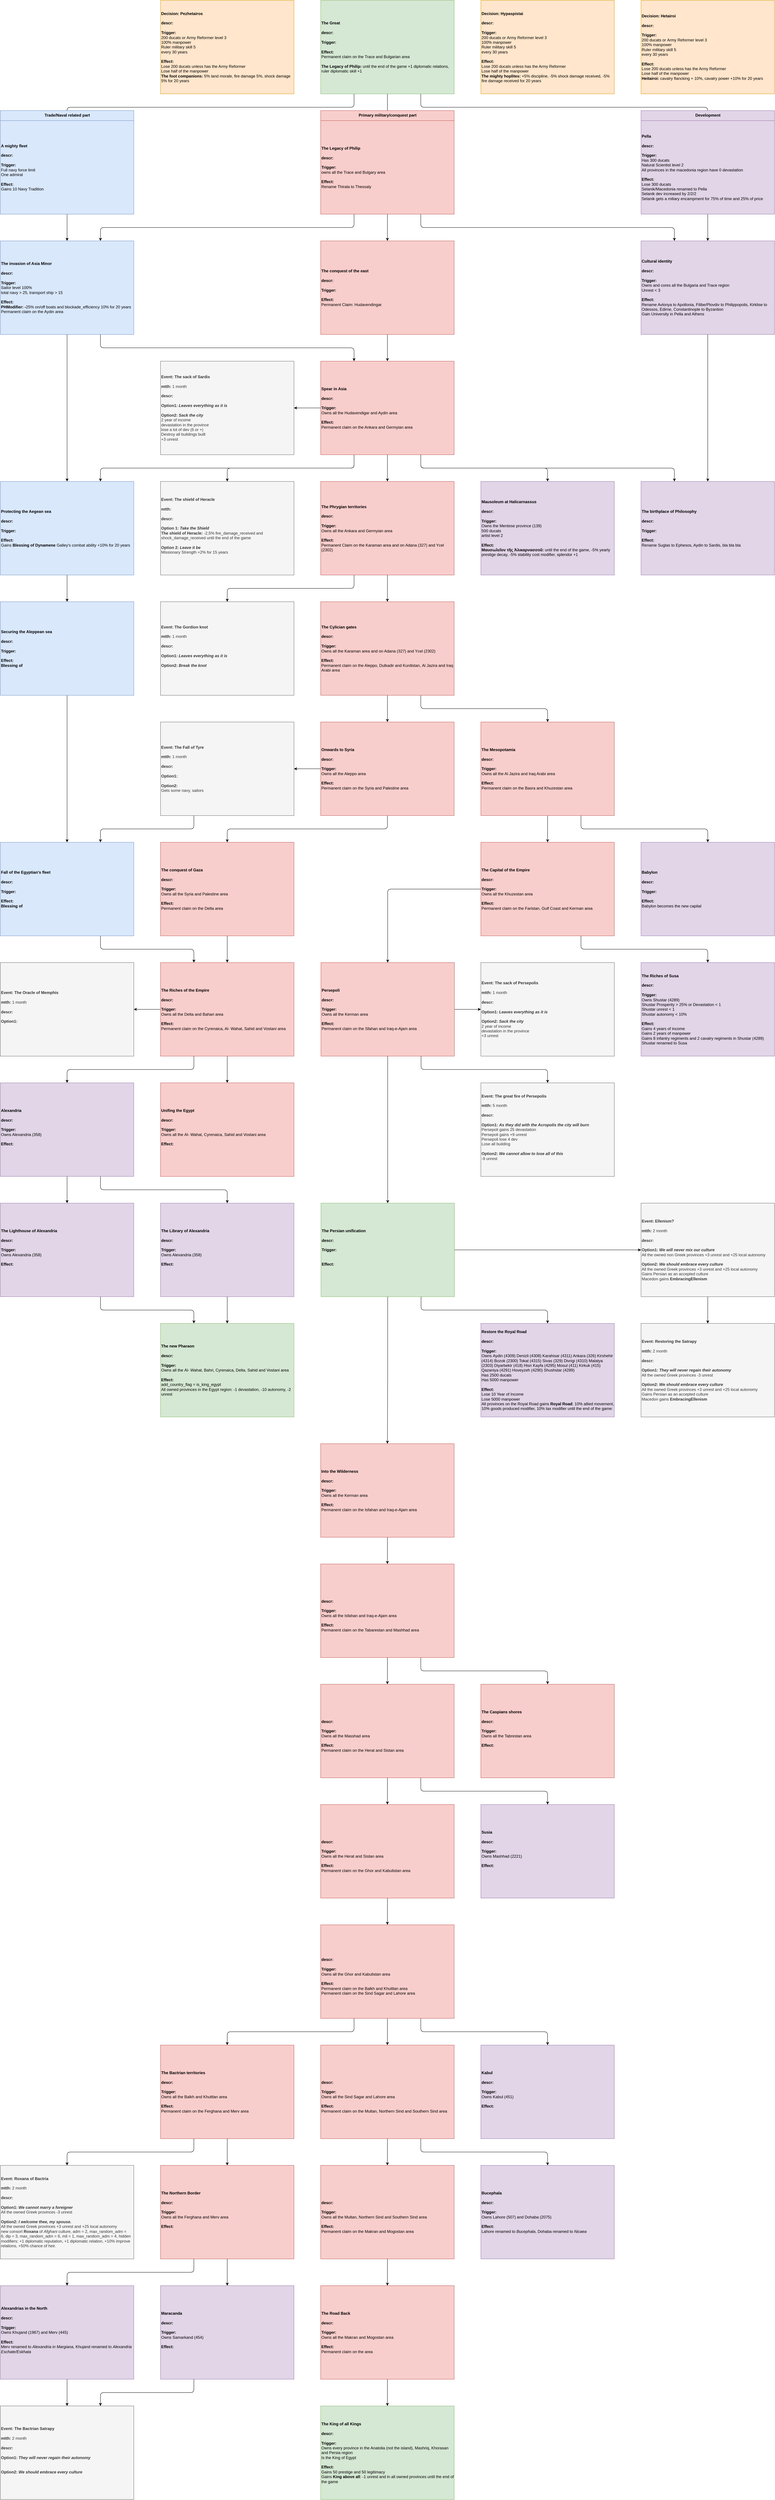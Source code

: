 <mxfile version="12.4.2" type="device" pages="3"><diagram id="JSD4XVhqdjZ0qdAwJBC-" name="Missions"><mxGraphModel dx="4740" dy="2773" grid="1" gridSize="10" guides="1" tooltips="1" connect="1" arrows="1" fold="1" page="1" pageScale="1" pageWidth="850" pageHeight="1100" math="0" shadow="0"><root><mxCell id="0"/><mxCell id="1" value="Main" style="" parent="0"/><mxCell id="_eqPtIQg1wHC0xkHdSVS-2" style="edgeStyle=orthogonalEdgeStyle;orthogonalLoop=1;jettySize=auto;html=1;exitX=0.5;exitY=1;exitDx=0;exitDy=0;jumpSize=6;startSize=6;endSize=6;strokeWidth=1;rounded=1;strokeColor=#000000;" parent="1" source="Y26h0f_wuVTDSehm1rrH-1" target="Y26h0f_wuVTDSehm1rrH-6" edge="1"><mxGeometry relative="1" as="geometry"/></mxCell><mxCell id="8i89jGj5T_vlo5FBHWfQ-42" style="edgeStyle=orthogonalEdgeStyle;orthogonalLoop=1;jettySize=auto;html=1;exitX=0.25;exitY=1;exitDx=0;exitDy=0;strokeColor=#000000;jumpSize=6;startSize=6;endSize=6;strokeWidth=1;rounded=1;" parent="1" source="Y26h0f_wuVTDSehm1rrH-1" target="Y26h0f_wuVTDSehm1rrH-27" edge="1"><mxGeometry relative="1" as="geometry"/></mxCell><mxCell id="8i89jGj5T_vlo5FBHWfQ-45" style="edgeStyle=orthogonalEdgeStyle;orthogonalLoop=1;jettySize=auto;html=1;exitX=0.75;exitY=1;exitDx=0;exitDy=0;strokeColor=#000000;jumpSize=6;startSize=6;endSize=6;strokeWidth=1;rounded=1;" parent="1" source="Y26h0f_wuVTDSehm1rrH-1" target="LGNKh-_NVytR2vD37A4J-4" edge="1"><mxGeometry relative="1" as="geometry"/></mxCell><mxCell id="Y26h0f_wuVTDSehm1rrH-1" value="&lt;b&gt;The Great&lt;/b&gt;&lt;br&gt;&lt;br&gt;&lt;b&gt;descr:&lt;/b&gt;&amp;nbsp;&lt;div align=&quot;left&quot;&gt;&lt;br&gt;&lt;/div&gt;&lt;div align=&quot;left&quot;&gt;&lt;b&gt;Trigger:&lt;/b&gt;&lt;/div&gt;&lt;div align=&quot;left&quot;&gt;&lt;br&gt;&lt;/div&gt;&lt;div align=&quot;left&quot;&gt;&lt;b&gt;Effect:&lt;/b&gt;&lt;/div&gt;&lt;div align=&quot;left&quot;&gt;Permanent claim on the Trace and Bulgarian area&lt;/div&gt;&lt;div align=&quot;left&quot;&gt;&lt;br&gt;&lt;/div&gt;&lt;div align=&quot;left&quot;&gt;&lt;b&gt;The Legacy of Philip:&lt;/b&gt;&amp;nbsp;until the end of the game +1 diplomatic relations, ruler diplomatic skill +1&lt;/div&gt;" style="rounded=0;whiteSpace=wrap;html=1;align=left;fillColor=#d5e8d4;strokeColor=#82b366;" parent="1" vertex="1"><mxGeometry x="960" width="400" height="280" as="geometry"/></mxCell><mxCell id="8i89jGj5T_vlo5FBHWfQ-71" value="&lt;b&gt;Decision:&amp;nbsp;&lt;/b&gt;&lt;b&gt;Hypaspistai&lt;/b&gt;&lt;br&gt;&lt;br&gt;&lt;b&gt;descr:&lt;/b&gt;&amp;nbsp;&lt;div align=&quot;left&quot;&gt;&lt;br&gt;&lt;/div&gt;&lt;div align=&quot;left&quot;&gt;&lt;div align=&quot;left&quot;&gt;&lt;b&gt;Trigger:&lt;/b&gt;&lt;/div&gt;&lt;div align=&quot;left&quot;&gt;200 ducats or&amp;nbsp;&lt;span&gt;Army Reformer level 3&lt;/span&gt;&lt;/div&gt;&lt;div align=&quot;left&quot;&gt;100% manpower&lt;/div&gt;&lt;div align=&quot;left&quot;&gt;Ruler military skill 5&lt;br&gt;&lt;/div&gt;&lt;div align=&quot;left&quot;&gt;every 30 years&lt;/div&gt;&lt;div align=&quot;left&quot;&gt;&lt;br&gt;&lt;/div&gt;&lt;div align=&quot;left&quot;&gt;&lt;b&gt;Effect:&lt;/b&gt;&lt;/div&gt;&lt;div align=&quot;left&quot;&gt;&lt;span&gt;Lose 200 ducats unless has the Army Reformer&lt;/span&gt;&lt;/div&gt;&lt;div align=&quot;left&quot;&gt;&lt;span&gt;Lose half of the manpower&lt;/span&gt;&lt;br&gt;&lt;/div&gt;&lt;div align=&quot;left&quot;&gt;&lt;b&gt;The mighty hoplites:&lt;/b&gt;&amp;nbsp;+5% discipline, -5% shock damage received, -5% fire damage received for 20 years&lt;/div&gt;&lt;/div&gt;" style="rounded=0;whiteSpace=wrap;html=1;align=left;fillColor=#ffe6cc;strokeColor=#d79b00;" parent="1" vertex="1"><mxGeometry x="1440" width="400" height="280" as="geometry"/></mxCell><mxCell id="D_w9jxifVlRCrQQlBhsD-20" value="&lt;b&gt;Decision:&amp;nbsp;&lt;/b&gt;&lt;b&gt;Hetairoi&lt;/b&gt;&lt;br&gt;&lt;br&gt;&lt;b&gt;descr:&lt;/b&gt;&amp;nbsp;&lt;div align=&quot;left&quot;&gt;&lt;br&gt;&lt;/div&gt;&lt;div align=&quot;left&quot;&gt;&lt;div align=&quot;left&quot;&gt;&lt;b&gt;Trigger:&lt;/b&gt;&lt;/div&gt;&lt;div align=&quot;left&quot;&gt;200 ducats or&amp;nbsp;&lt;span&gt;Army Reformer level 3&lt;/span&gt;&lt;br&gt;&lt;/div&gt;&lt;div align=&quot;left&quot;&gt;100% manpower&lt;/div&gt;&lt;div align=&quot;left&quot;&gt;Ruler military skill 5&lt;br&gt;&lt;/div&gt;&lt;div align=&quot;left&quot;&gt;&lt;div align=&quot;left&quot;&gt;every 30 years&lt;/div&gt;&lt;/div&gt;&lt;div align=&quot;left&quot;&gt;&lt;br&gt;&lt;/div&gt;&lt;div align=&quot;left&quot;&gt;&lt;b&gt;Effect:&lt;/b&gt;&lt;/div&gt;&lt;div align=&quot;left&quot;&gt;&lt;span&gt;Lose 200 ducats unless has the Army Reformer&lt;/span&gt;&lt;/div&gt;&lt;div align=&quot;left&quot;&gt;&lt;span&gt;Lose half of the manpower&lt;/span&gt;&lt;br&gt;&lt;/div&gt;&lt;div align=&quot;left&quot;&gt;&lt;b&gt;Heitairoi:&lt;/b&gt;&amp;nbsp;cavalry flancking + 10%, cavalry power +10% for 20 years&lt;br&gt;&lt;/div&gt;&lt;/div&gt;" style="rounded=0;whiteSpace=wrap;html=1;align=left;fillColor=#ffe6cc;strokeColor=#d79b00;" parent="1" vertex="1"><mxGeometry x="1920" width="400" height="280" as="geometry"/></mxCell><mxCell id="8i89jGj5T_vlo5FBHWfQ-33" value="&lt;b&gt;Event: The shield of Heracle&lt;/b&gt;&lt;br&gt;&lt;br&gt;&lt;b&gt;mtth:&lt;/b&gt;&amp;nbsp;&lt;div align=&quot;left&quot;&gt;&lt;br&gt;&lt;/div&gt;&lt;div align=&quot;left&quot;&gt;&lt;b&gt;descr:&lt;/b&gt;&lt;/div&gt;&lt;div align=&quot;left&quot;&gt;&lt;br&gt;&lt;/div&gt;&lt;div align=&quot;left&quot;&gt;&lt;b&gt;Option 1:&lt;i&gt;&amp;nbsp;Take the Shield&lt;/i&gt;&lt;/b&gt;&lt;/div&gt;&lt;div align=&quot;left&quot;&gt;&lt;b&gt;The shield of Heracle:&lt;/b&gt;&amp;nbsp;-2,5% fire_damage_received and shock_damage_received&amp;nbsp;until the end of the game&lt;/div&gt;&lt;div align=&quot;left&quot;&gt;&lt;br&gt;&lt;/div&gt;&lt;div align=&quot;left&quot;&gt;&lt;b&gt;Option 2: &lt;i&gt;Leave it be&lt;/i&gt;&lt;/b&gt;&lt;/div&gt;&lt;div align=&quot;left&quot;&gt;Missionary Strength +2% for 15 years&lt;/div&gt;&lt;div align=&quot;left&quot;&gt;&lt;br&gt;&lt;/div&gt;" style="rounded=0;whiteSpace=wrap;html=1;align=left;fillColor=#f5f5f5;strokeColor=#666666;fontColor=#333333;" parent="1" vertex="1"><mxGeometry x="480" y="1440" width="400" height="280" as="geometry"/></mxCell><mxCell id="8i89jGj5T_vlo5FBHWfQ-20" style="edgeStyle=orthogonalEdgeStyle;orthogonalLoop=1;jettySize=auto;html=1;exitX=0.5;exitY=1;exitDx=0;exitDy=0;strokeColor=#000000;jumpSize=6;startSize=6;endSize=6;strokeWidth=1;rounded=1;" parent="1" source="LGNKh-_NVytR2vD37A4J-4" target="8i89jGj5T_vlo5FBHWfQ-18" edge="1"><mxGeometry relative="1" as="geometry"/></mxCell><mxCell id="LGNKh-_NVytR2vD37A4J-4" value="&lt;b&gt;Pella&lt;/b&gt;&lt;br&gt;&lt;br&gt;&lt;b&gt;descr:&lt;/b&gt;&amp;nbsp;&lt;div align=&quot;left&quot;&gt;&lt;br&gt;&lt;/div&gt;&lt;div align=&quot;left&quot;&gt;&lt;b&gt;Trigger:&lt;/b&gt;&lt;/div&gt;&lt;div align=&quot;left&quot;&gt;Has 300 ducats&lt;/div&gt;&lt;div align=&quot;left&quot;&gt;Natural Scientist level 2&lt;/div&gt;&lt;div align=&quot;left&quot;&gt;All provinces in the macedonia region have 0 devastation&lt;/div&gt;&lt;div align=&quot;left&quot;&gt;&lt;br&gt;&lt;/div&gt;&lt;div align=&quot;left&quot;&gt;&lt;b&gt;Effect:&lt;/b&gt;&lt;/div&gt;&lt;div align=&quot;left&quot;&gt;Lose 300 ducats&lt;/div&gt;&lt;div align=&quot;left&quot;&gt;Selanik/Macedonia renamed to Pella&lt;/div&gt;&lt;div align=&quot;left&quot;&gt;Selanik dev increased by 2/2/2&lt;/div&gt;&lt;div align=&quot;left&quot;&gt;Selanik gets a miliary encampment for 75% of time and 25% of price&lt;/div&gt;" style="rounded=0;whiteSpace=wrap;html=1;align=left;fillColor=#e1d5e7;strokeColor=#9673a6;" parent="1" vertex="1"><mxGeometry x="1920" y="360" width="400" height="280" as="geometry"/></mxCell><mxCell id="k0WbKt2_abI3EW-nsHpf-4" value="" style="edgeStyle=orthogonalEdgeStyle;orthogonalLoop=1;jettySize=auto;html=1;fillColor=#f8cecc;strokeColor=#000000;jumpSize=6;startSize=6;endSize=6;strokeWidth=1;rounded=1;" parent="1" source="Y26h0f_wuVTDSehm1rrH-6" target="k0WbKt2_abI3EW-nsHpf-3" edge="1"><mxGeometry relative="1" as="geometry"/></mxCell><mxCell id="8i89jGj5T_vlo5FBHWfQ-50" style="edgeStyle=orthogonalEdgeStyle;orthogonalLoop=1;jettySize=auto;html=1;exitX=0.25;exitY=1;exitDx=0;exitDy=0;entryX=0.75;entryY=0;entryDx=0;entryDy=0;strokeColor=#000000;jumpSize=6;startSize=6;endSize=6;strokeWidth=1;rounded=1;" parent="1" source="Y26h0f_wuVTDSehm1rrH-6" target="Y26h0f_wuVTDSehm1rrH-34" edge="1"><mxGeometry relative="1" as="geometry"/></mxCell><mxCell id="8i89jGj5T_vlo5FBHWfQ-51" style="edgeStyle=orthogonalEdgeStyle;orthogonalLoop=1;jettySize=auto;html=1;exitX=0.75;exitY=1;exitDx=0;exitDy=0;entryX=0.25;entryY=0;entryDx=0;entryDy=0;strokeColor=#000000;jumpSize=6;startSize=6;endSize=6;strokeWidth=1;rounded=1;" parent="1" source="Y26h0f_wuVTDSehm1rrH-6" target="8i89jGj5T_vlo5FBHWfQ-18" edge="1"><mxGeometry relative="1" as="geometry"/></mxCell><mxCell id="Y26h0f_wuVTDSehm1rrH-6" value="&lt;div&gt;&lt;b&gt;The Legacy of Philip&lt;/b&gt;&lt;br&gt;&lt;br&gt;&lt;b&gt;descr:&lt;/b&gt;&amp;nbsp;&lt;div align=&quot;left&quot;&gt;&lt;br&gt;&lt;/div&gt;&lt;div align=&quot;left&quot;&gt;&lt;b&gt;Trigger:&lt;/b&gt;&lt;/div&gt;&lt;div align=&quot;left&quot;&gt;owns all the Trace and Bulgary area&lt;/div&gt;&lt;div align=&quot;left&quot;&gt;&lt;br&gt;&lt;/div&gt;&lt;div align=&quot;left&quot;&gt;&lt;b&gt;Effect:&lt;/b&gt;&lt;/div&gt;&lt;/div&gt;&lt;div align=&quot;left&quot;&gt;Rename Thirala to Thessaly&lt;br&gt;&lt;/div&gt;" style="rounded=0;whiteSpace=wrap;html=1;align=left;fillColor=#f8cecc;strokeColor=#b85450;" parent="1" vertex="1"><mxGeometry x="960" y="360" width="400" height="280" as="geometry"/></mxCell><mxCell id="8i89jGj5T_vlo5FBHWfQ-30" style="edgeStyle=orthogonalEdgeStyle;orthogonalLoop=1;jettySize=auto;html=1;exitX=0.5;exitY=1;exitDx=0;exitDy=0;strokeColor=#000000;jumpSize=6;startSize=6;endSize=6;strokeWidth=1;rounded=1;" parent="1" source="8i89jGj5T_vlo5FBHWfQ-18" target="8i89jGj5T_vlo5FBHWfQ-28" edge="1"><mxGeometry relative="1" as="geometry"/></mxCell><mxCell id="8i89jGj5T_vlo5FBHWfQ-18" value="&lt;div&gt;&lt;b&gt;Cultural identity&lt;/b&gt;&lt;br&gt;&lt;br&gt;&lt;b&gt;descr:&lt;/b&gt;&amp;nbsp;&lt;div align=&quot;left&quot;&gt;&lt;br&gt;&lt;/div&gt;&lt;div align=&quot;left&quot;&gt;&lt;b&gt;Trigger:&lt;/b&gt;&lt;/div&gt;&lt;div align=&quot;left&quot;&gt;Owns and cores all the Bulgaria and Trace region&lt;/div&gt;&lt;div align=&quot;left&quot;&gt;Unrest &amp;lt; 3&lt;/div&gt;&lt;div align=&quot;left&quot;&gt;&lt;br&gt;&lt;/div&gt;&lt;div align=&quot;left&quot;&gt;&lt;b&gt;Effect:&lt;/b&gt;&lt;/div&gt;&lt;/div&gt;&lt;div align=&quot;left&quot;&gt;&lt;div&gt;Rename Avlonya to Apollonia, Filibe/Plovdiv to Philippopolis, Kirklise to Odessos, Edirne,&amp;nbsp;&lt;span&gt;Constantinople to Byzantion&lt;/span&gt;&lt;/div&gt;&lt;div&gt;&lt;span&gt;Gain University in Pella and Athens&lt;/span&gt;&lt;/div&gt;&lt;/div&gt;" style="rounded=0;whiteSpace=wrap;html=1;align=left;fillColor=#e1d5e7;strokeColor=#9673a6;" parent="1" vertex="1"><mxGeometry x="1920" y="720" width="400" height="280" as="geometry"/></mxCell><mxCell id="8i89jGj5T_vlo5FBHWfQ-67" value="&lt;b&gt;Decision: Pezhetairos&lt;/b&gt;&lt;br&gt;&lt;br&gt;&lt;b&gt;descr:&lt;/b&gt;&amp;nbsp;&lt;div align=&quot;left&quot;&gt;&lt;br&gt;&lt;/div&gt;&lt;div align=&quot;left&quot;&gt;&lt;div align=&quot;left&quot;&gt;&lt;b&gt;Trigger:&lt;/b&gt;&lt;/div&gt;&lt;div align=&quot;left&quot;&gt;200 ducats or&amp;nbsp;&lt;span&gt;Army Reformer level 3&lt;/span&gt;&lt;br&gt;&lt;/div&gt;&lt;div align=&quot;left&quot;&gt;100% manpower&lt;/div&gt;&lt;div align=&quot;left&quot;&gt;Ruler military skill 5&lt;/div&gt;&lt;div align=&quot;left&quot;&gt;&lt;div align=&quot;left&quot;&gt;every 30 years&lt;/div&gt;&lt;/div&gt;&lt;div align=&quot;left&quot;&gt;&lt;br&gt;&lt;/div&gt;&lt;div align=&quot;left&quot;&gt;&lt;b&gt;Effect:&lt;/b&gt;&lt;/div&gt;&lt;div align=&quot;left&quot;&gt;Lose 200 ducats unless has the Army Reformer&lt;/div&gt;&lt;div align=&quot;left&quot;&gt;Lose half of the manpower&lt;/div&gt;&lt;div align=&quot;left&quot;&gt;&lt;b&gt;The foot companions:&lt;/b&gt;&amp;nbsp;5% land morale, fire damage 5%, shock damage 5% for 20 years&lt;/div&gt;&lt;/div&gt;" style="rounded=0;whiteSpace=wrap;html=1;align=left;fillColor=#ffe6cc;strokeColor=#d79b00;" parent="1" vertex="1"><mxGeometry x="480" width="400" height="280" as="geometry"/></mxCell><mxCell id="8i89jGj5T_vlo5FBHWfQ-16" value="" style="edgeStyle=orthogonalEdgeStyle;orthogonalLoop=1;jettySize=auto;html=1;strokeColor=#000000;jumpSize=6;startSize=6;endSize=6;strokeWidth=1;rounded=1;" parent="1" source="k0WbKt2_abI3EW-nsHpf-3" target="8i89jGj5T_vlo5FBHWfQ-15" edge="1"><mxGeometry relative="1" as="geometry"/></mxCell><mxCell id="k0WbKt2_abI3EW-nsHpf-3" value="&lt;div&gt;&lt;b&gt;The conquest of the east&lt;/b&gt;&lt;br&gt;&lt;br&gt;&lt;b&gt;descr:&lt;/b&gt;&amp;nbsp;&lt;div align=&quot;left&quot;&gt;&lt;br&gt;&lt;/div&gt;&lt;div align=&quot;left&quot;&gt;&lt;b&gt;Trigger:&lt;/b&gt;&lt;/div&gt;&lt;div align=&quot;left&quot;&gt;&lt;br&gt;&lt;/div&gt;&lt;div align=&quot;left&quot;&gt;&lt;b&gt;Effect:&lt;/b&gt;&lt;/div&gt;&lt;/div&gt;&lt;div align=&quot;left&quot;&gt;Permanent Claim: Hudavendingar&lt;/div&gt;" style="rounded=0;whiteSpace=wrap;html=1;align=left;fillColor=#f8cecc;strokeColor=#b85450;" parent="1" vertex="1"><mxGeometry x="960" y="720" width="400" height="280" as="geometry"/></mxCell><mxCell id="8i89jGj5T_vlo5FBHWfQ-41" value="" style="edgeStyle=orthogonalEdgeStyle;orthogonalLoop=1;jettySize=auto;html=1;strokeColor=#000000;jumpSize=6;startSize=6;endSize=6;strokeWidth=1;rounded=1;" parent="1" source="8i89jGj5T_vlo5FBHWfQ-15" target="8i89jGj5T_vlo5FBHWfQ-40" edge="1"><mxGeometry relative="1" as="geometry"/></mxCell><mxCell id="8i89jGj5T_vlo5FBHWfQ-48" style="edgeStyle=orthogonalEdgeStyle;orthogonalLoop=1;jettySize=auto;html=1;exitX=0.25;exitY=1;exitDx=0;exitDy=0;entryX=0.75;entryY=0;entryDx=0;entryDy=0;strokeColor=#000000;jumpSize=6;startSize=6;endSize=6;strokeWidth=1;rounded=1;" parent="1" source="8i89jGj5T_vlo5FBHWfQ-15" target="8i89jGj5T_vlo5FBHWfQ-12" edge="1"><mxGeometry relative="1" as="geometry"/></mxCell><mxCell id="8i89jGj5T_vlo5FBHWfQ-52" style="edgeStyle=orthogonalEdgeStyle;orthogonalLoop=1;jettySize=auto;html=1;exitX=0.75;exitY=1;exitDx=0;exitDy=0;entryX=0.25;entryY=0;entryDx=0;entryDy=0;strokeColor=#000000;jumpSize=6;startSize=6;endSize=6;strokeWidth=1;rounded=1;" parent="1" source="8i89jGj5T_vlo5FBHWfQ-15" target="8i89jGj5T_vlo5FBHWfQ-28" edge="1"><mxGeometry relative="1" as="geometry"/></mxCell><mxCell id="8i89jGj5T_vlo5FBHWfQ-62" style="edgeStyle=orthogonalEdgeStyle;orthogonalLoop=1;jettySize=auto;html=1;exitX=0.25;exitY=1;exitDx=0;exitDy=0;strokeColor=#000000;jumpSize=6;startSize=6;endSize=6;strokeWidth=1;rounded=1;" parent="1" source="8i89jGj5T_vlo5FBHWfQ-15" target="8i89jGj5T_vlo5FBHWfQ-33" edge="1"><mxGeometry relative="1" as="geometry"/></mxCell><mxCell id="8i89jGj5T_vlo5FBHWfQ-65" style="edgeStyle=orthogonalEdgeStyle;orthogonalLoop=1;jettySize=auto;html=1;exitX=0.75;exitY=1;exitDx=0;exitDy=0;strokeColor=#000000;jumpSize=6;startSize=6;endSize=6;strokeWidth=1;rounded=1;" parent="1" source="8i89jGj5T_vlo5FBHWfQ-15" target="8i89jGj5T_vlo5FBHWfQ-63" edge="1"><mxGeometry relative="1" as="geometry"/></mxCell><mxCell id="3TRWnMGeLQe2gcA7giqG-3" value="" style="edgeStyle=orthogonalEdgeStyle;jumpSize=6;orthogonalLoop=1;jettySize=auto;html=1;startSize=6;endSize=6;strokeWidth=1;rounded=1;strokeColor=#000000;" parent="1" source="8i89jGj5T_vlo5FBHWfQ-15" target="8i89jGj5T_vlo5FBHWfQ-60" edge="1"><mxGeometry relative="1" as="geometry"/></mxCell><mxCell id="8i89jGj5T_vlo5FBHWfQ-15" value="&lt;div&gt;&lt;b&gt;Spear in Asia&lt;/b&gt;&lt;br&gt;&lt;br&gt;&lt;b&gt;descr:&lt;/b&gt;&amp;nbsp;&lt;div align=&quot;left&quot;&gt;&lt;br&gt;&lt;/div&gt;&lt;div align=&quot;left&quot;&gt;&lt;b&gt;Trigger:&lt;/b&gt;&lt;/div&gt;&lt;div align=&quot;left&quot;&gt;Owns all the Hudavendigar and Aydin area&lt;/div&gt;&lt;div align=&quot;left&quot;&gt;&lt;br&gt;&lt;/div&gt;&lt;div align=&quot;left&quot;&gt;&lt;b&gt;Effect:&lt;/b&gt;&lt;/div&gt;&lt;/div&gt;&lt;div align=&quot;left&quot;&gt;Permanent claim on the Ankara and Germyian area&lt;/div&gt;" style="rounded=0;whiteSpace=wrap;html=1;align=left;fillColor=#f8cecc;strokeColor=#b85450;" parent="1" vertex="1"><mxGeometry x="960" y="1080" width="400" height="280" as="geometry"/></mxCell><mxCell id="8i89jGj5T_vlo5FBHWfQ-63" value="&lt;div&gt;&lt;b&gt;Mausoleum at Halicarnassus&lt;/b&gt;&lt;br&gt;&lt;br&gt;&lt;b&gt;descr:&lt;/b&gt;&amp;nbsp;&lt;div align=&quot;left&quot;&gt;&lt;br&gt;&lt;/div&gt;&lt;div align=&quot;left&quot;&gt;&lt;b&gt;Trigger:&lt;/b&gt;&lt;/div&gt;&lt;div align=&quot;left&quot;&gt;Owns the Mentese province (139)&lt;/div&gt;&lt;div align=&quot;left&quot;&gt;500 ducats&lt;/div&gt;&lt;div align=&quot;left&quot;&gt;artist level 2&lt;/div&gt;&lt;div align=&quot;left&quot;&gt;&lt;br&gt;&lt;/div&gt;&lt;div align=&quot;left&quot;&gt;&lt;b&gt;Effect:&lt;/b&gt;&lt;/div&gt;&lt;/div&gt;&lt;div align=&quot;left&quot;&gt;&lt;span lang=&quot;grc&quot;&gt;&lt;b&gt;Μαυσωλεῖον τῆς Ἁλικαρνασσοῦ:&lt;/b&gt;&amp;nbsp;until the end of the game, -5% yearly prestige decay, -5% stability cost modifier,&amp;nbsp;splendor +1&amp;nbsp;&lt;/span&gt;&lt;br&gt;&lt;/div&gt;" style="rounded=0;whiteSpace=wrap;html=1;align=left;fillColor=#e1d5e7;strokeColor=#9673a6;" parent="1" vertex="1"><mxGeometry x="1440" y="1440" width="400" height="280" as="geometry"/></mxCell><mxCell id="8i89jGj5T_vlo5FBHWfQ-60" value="&lt;div&gt;&lt;b&gt;Event: The sack of Sardis&lt;/b&gt;&lt;br&gt;&lt;br&gt;&lt;b&gt;mtth:&lt;/b&gt;&amp;nbsp;1 month&lt;br&gt;&lt;br&gt;&lt;b&gt;descr:&lt;/b&gt;&amp;nbsp;&lt;div align=&quot;left&quot;&gt;&lt;br&gt;&lt;/div&gt;&lt;div align=&quot;left&quot;&gt;&lt;b&gt;Option1:&lt;/b&gt;&amp;nbsp;&lt;span&gt;&lt;i&gt;&lt;b&gt;Leaves everything as it is&lt;/b&gt;&lt;/i&gt;&lt;/span&gt;&lt;/div&gt;&lt;div align=&quot;left&quot;&gt;&lt;br&gt;&lt;/div&gt;&lt;div align=&quot;left&quot;&gt;&lt;b&gt;Option2:&amp;nbsp;&lt;/b&gt;&lt;span&gt;&lt;i&gt;&lt;b&gt;Sack the city&lt;/b&gt;&lt;/i&gt;&lt;/span&gt;&lt;/div&gt;&lt;/div&gt;&lt;div align=&quot;left&quot;&gt;2 year of income&lt;/div&gt;&lt;div align=&quot;left&quot;&gt;devastation in the province&lt;/div&gt;&lt;div align=&quot;left&quot;&gt;lose a lot of dev (6 or +)&lt;/div&gt;&lt;div align=&quot;left&quot;&gt;Destroy all buildings built&lt;/div&gt;&lt;div align=&quot;left&quot;&gt;+3 unrest&lt;/div&gt;" style="rounded=0;whiteSpace=wrap;html=1;align=left;fillColor=#f5f5f5;strokeColor=#666666;fontColor=#333333;" parent="1" vertex="1"><mxGeometry x="480" y="1080" width="400" height="280" as="geometry"/></mxCell><mxCell id="iHThiWGgiFG_WzBKaS1Y-10" value="" style="edgeStyle=orthogonalEdgeStyle;orthogonalLoop=1;jettySize=auto;html=1;jumpSize=6;startSize=6;endSize=6;strokeWidth=1;rounded=1;strokeColor=#000000;" parent="1" source="8i89jGj5T_vlo5FBHWfQ-40" target="iHThiWGgiFG_WzBKaS1Y-9" edge="1"><mxGeometry relative="1" as="geometry"/></mxCell><mxCell id="3TRWnMGeLQe2gcA7giqG-6" style="edgeStyle=orthogonalEdgeStyle;jumpSize=6;orthogonalLoop=1;jettySize=auto;html=1;exitX=0.25;exitY=1;exitDx=0;exitDy=0;startSize=6;endSize=6;strokeWidth=1;rounded=1;strokeColor=#000000;" parent="1" source="8i89jGj5T_vlo5FBHWfQ-40" target="3TRWnMGeLQe2gcA7giqG-5" edge="1"><mxGeometry relative="1" as="geometry"/></mxCell><mxCell id="8i89jGj5T_vlo5FBHWfQ-40" value="&lt;div&gt;&lt;b&gt;The Phrygian territories&lt;/b&gt;&lt;br&gt;&lt;br&gt;&lt;b&gt;descr:&lt;/b&gt;&amp;nbsp;&lt;div align=&quot;left&quot;&gt;&lt;br&gt;&lt;/div&gt;&lt;div align=&quot;left&quot;&gt;&lt;b&gt;Trigger:&lt;/b&gt;&lt;/div&gt;&lt;div align=&quot;left&quot;&gt;Owns all the Ankara and Germyian area&lt;/div&gt;&lt;div align=&quot;left&quot;&gt;&lt;br&gt;&lt;/div&gt;&lt;div align=&quot;left&quot;&gt;&lt;b&gt;Effect:&lt;/b&gt;&lt;/div&gt;&lt;/div&gt;&lt;div align=&quot;left&quot;&gt;Permanent Claim on the Karaman area and on Adana (327) and Ycel (2302)&lt;/div&gt;" style="rounded=0;whiteSpace=wrap;html=1;align=left;fillColor=#f8cecc;strokeColor=#b85450;" parent="1" vertex="1"><mxGeometry x="960" y="1440" width="400" height="280" as="geometry"/></mxCell><mxCell id="C7Pm6v7yN0udggnStKry-3" style="edgeStyle=orthogonalEdgeStyle;orthogonalLoop=1;jettySize=auto;html=1;exitX=0.75;exitY=1;exitDx=0;exitDy=0;rounded=1;strokeColor=#000000;" parent="1" source="iHThiWGgiFG_WzBKaS1Y-9" target="3TRWnMGeLQe2gcA7giqG-19" edge="1"><mxGeometry relative="1" as="geometry"/></mxCell><mxCell id="C7Pm6v7yN0udggnStKry-10" style="edgeStyle=orthogonalEdgeStyle;orthogonalLoop=1;jettySize=auto;html=1;exitX=0.5;exitY=1;exitDx=0;exitDy=0;rounded=1;strokeColor=#000000;" parent="1" source="iHThiWGgiFG_WzBKaS1Y-9" target="iHThiWGgiFG_WzBKaS1Y-11" edge="1"><mxGeometry relative="1" as="geometry"/></mxCell><mxCell id="iHThiWGgiFG_WzBKaS1Y-9" value="&lt;div&gt;&lt;b&gt;The Cylician gates&lt;/b&gt;&lt;br&gt;&lt;br&gt;&lt;b&gt;descr:&lt;/b&gt;&amp;nbsp;&lt;div align=&quot;left&quot;&gt;&lt;br&gt;&lt;/div&gt;&lt;div align=&quot;left&quot;&gt;&lt;b&gt;Trigger:&lt;/b&gt;&lt;/div&gt;&lt;div align=&quot;left&quot;&gt;Owns all the Karaman area and on Adana (327) and Ycel (2302)&lt;/div&gt;&lt;div align=&quot;left&quot;&gt;&lt;br&gt;&lt;/div&gt;&lt;div align=&quot;left&quot;&gt;&lt;b&gt;Effect:&lt;/b&gt;&lt;/div&gt;&lt;/div&gt;&lt;div align=&quot;left&quot;&gt;Permanent claim on the Aleppo, Dulkadir and Kurdistan,&amp;nbsp;Al Jazira and Iraq Arabi area&lt;/div&gt;" style="rounded=0;whiteSpace=wrap;html=1;align=left;fillColor=#f8cecc;strokeColor=#b85450;" parent="1" vertex="1"><mxGeometry x="960" y="1800" width="400" height="280" as="geometry"/></mxCell><mxCell id="3TRWnMGeLQe2gcA7giqG-10" value="" style="edgeStyle=orthogonalEdgeStyle;jumpSize=6;orthogonalLoop=1;jettySize=auto;html=1;startSize=6;endSize=6;strokeWidth=1;rounded=1;strokeColor=#000000;" parent="1" source="iHThiWGgiFG_WzBKaS1Y-11" target="3TRWnMGeLQe2gcA7giqG-7" edge="1"><mxGeometry relative="1" as="geometry"/></mxCell><mxCell id="C7Pm6v7yN0udggnStKry-9" style="edgeStyle=orthogonalEdgeStyle;orthogonalLoop=1;jettySize=auto;html=1;exitX=0.5;exitY=1;exitDx=0;exitDy=0;rounded=1;strokeColor=#000000;" parent="1" source="iHThiWGgiFG_WzBKaS1Y-11" target="3TRWnMGeLQe2gcA7giqG-16" edge="1"><mxGeometry relative="1" as="geometry"/></mxCell><mxCell id="iHThiWGgiFG_WzBKaS1Y-11" value="&lt;div&gt;&lt;b&gt;Onwards to Syria&lt;/b&gt;&lt;br&gt;&lt;br&gt;&lt;b&gt;descr:&lt;/b&gt;&amp;nbsp;&lt;div align=&quot;left&quot;&gt;&lt;br&gt;&lt;/div&gt;&lt;div align=&quot;left&quot;&gt;&lt;b&gt;Trigger:&lt;/b&gt;&lt;/div&gt;&lt;div align=&quot;left&quot;&gt;Owns all the Aleppo area&lt;/div&gt;&lt;div align=&quot;left&quot;&gt;&lt;br&gt;&lt;/div&gt;&lt;div align=&quot;left&quot;&gt;&lt;b&gt;Effect:&lt;/b&gt;&lt;/div&gt;&lt;/div&gt;&lt;div align=&quot;left&quot;&gt;Permanent claim on the Syria and Palestine area&lt;/div&gt;" style="rounded=0;whiteSpace=wrap;html=1;align=left;fillColor=#f8cecc;strokeColor=#b85450;" parent="1" vertex="1"><mxGeometry x="960" y="2160" width="400" height="280" as="geometry"/></mxCell><mxCell id="3TRWnMGeLQe2gcA7giqG-18" value="" style="edgeStyle=orthogonalEdgeStyle;jumpSize=6;orthogonalLoop=1;jettySize=auto;html=1;startSize=6;endSize=6;strokeWidth=1;rounded=1;strokeColor=#000000;" parent="1" source="3TRWnMGeLQe2gcA7giqG-16" target="3TRWnMGeLQe2gcA7giqG-12" edge="1"><mxGeometry relative="1" as="geometry"/></mxCell><mxCell id="3TRWnMGeLQe2gcA7giqG-16" value="&lt;div&gt;&lt;b&gt;The conquest of Gaza&lt;/b&gt;&lt;br&gt;&lt;br&gt;&lt;b&gt;descr:&lt;/b&gt;&amp;nbsp;&lt;div align=&quot;left&quot;&gt;&lt;br&gt;&lt;/div&gt;&lt;div align=&quot;left&quot;&gt;&lt;b&gt;Trigger:&lt;/b&gt;&lt;/div&gt;&lt;div align=&quot;left&quot;&gt;Owns all the Syria and Palestine area&lt;/div&gt;&lt;div align=&quot;left&quot;&gt;&lt;br&gt;&lt;/div&gt;&lt;div align=&quot;left&quot;&gt;&lt;b&gt;Effect:&lt;/b&gt;&lt;/div&gt;&lt;/div&gt;&lt;div align=&quot;left&quot;&gt;Permanent claim on the Delta area&lt;/div&gt;" style="rounded=0;whiteSpace=wrap;html=1;align=left;fillColor=#f8cecc;strokeColor=#b85450;" parent="1" vertex="1"><mxGeometry x="480" y="2520" width="400" height="280" as="geometry"/></mxCell><mxCell id="3TRWnMGeLQe2gcA7giqG-23" value="" style="edgeStyle=orthogonalEdgeStyle;jumpSize=6;orthogonalLoop=1;jettySize=auto;html=1;startSize=6;endSize=6;strokeWidth=1;rounded=1;strokeColor=#000000;" parent="1" source="3TRWnMGeLQe2gcA7giqG-12" target="3TRWnMGeLQe2gcA7giqG-21" edge="1"><mxGeometry relative="1" as="geometry"/></mxCell><mxCell id="00X5y5FJF9mBZ4nafVaM-1" style="edgeStyle=orthogonalEdgeStyle;orthogonalLoop=1;jettySize=auto;html=1;exitX=0.25;exitY=1;exitDx=0;exitDy=0;rounded=1;strokeColor=#000000;" parent="1" source="3TRWnMGeLQe2gcA7giqG-12" target="3TRWnMGeLQe2gcA7giqG-24" edge="1"><mxGeometry relative="1" as="geometry"/></mxCell><mxCell id="00X5y5FJF9mBZ4nafVaM-3" value="" style="edgeStyle=orthogonalEdgeStyle;orthogonalLoop=1;jettySize=auto;html=1;rounded=1;strokeColor=#000000;" parent="1" source="3TRWnMGeLQe2gcA7giqG-12" target="00X5y5FJF9mBZ4nafVaM-2" edge="1"><mxGeometry relative="1" as="geometry"/></mxCell><mxCell id="3TRWnMGeLQe2gcA7giqG-12" value="&lt;div&gt;&lt;b&gt;The Riches of the Empire&lt;/b&gt;&lt;br&gt;&lt;br&gt;&lt;b&gt;descr:&lt;/b&gt;&amp;nbsp;&lt;div align=&quot;left&quot;&gt;&lt;br&gt;&lt;/div&gt;&lt;div align=&quot;left&quot;&gt;&lt;b&gt;Trigger:&lt;/b&gt;&lt;/div&gt;&lt;div align=&quot;left&quot;&gt;Owns all the Delta and Bahari area&lt;/div&gt;&lt;div align=&quot;left&quot;&gt;&lt;br&gt;&lt;/div&gt;&lt;div align=&quot;left&quot;&gt;&lt;b&gt;Effect:&lt;/b&gt;&lt;/div&gt;&lt;/div&gt;&lt;div align=&quot;left&quot;&gt;Permanent claim on the&amp;nbsp;&lt;span&gt;Cyrenaica, Al- Wahat, Sahid and&amp;nbsp;&lt;/span&gt;&lt;span&gt;Vostani&amp;nbsp;&lt;/span&gt;area&lt;/div&gt;" style="rounded=0;whiteSpace=wrap;html=1;align=left;fillColor=#f8cecc;strokeColor=#b85450;" parent="1" vertex="1"><mxGeometry x="480" y="2880" width="400" height="280" as="geometry"/></mxCell><mxCell id="00X5y5FJF9mBZ4nafVaM-2" value="&lt;div&gt;&lt;b&gt;Unifing the Egypt&lt;/b&gt;&lt;br&gt;&lt;br&gt;&lt;b&gt;descr:&lt;/b&gt;&amp;nbsp;&lt;div align=&quot;left&quot;&gt;&lt;br&gt;&lt;/div&gt;&lt;div align=&quot;left&quot;&gt;&lt;b&gt;Trigger:&lt;/b&gt;&lt;/div&gt;&lt;div align=&quot;left&quot;&gt;Owns all the&amp;nbsp;&lt;span&gt;Al- Wahat,&amp;nbsp;&lt;/span&gt;&lt;span&gt;Cyrenaica,&lt;/span&gt;&lt;span&gt;&amp;nbsp;Sahid and&amp;nbsp;&lt;/span&gt;&lt;span&gt;Vostani area&lt;/span&gt;&lt;/div&gt;&lt;div align=&quot;left&quot;&gt;&lt;br&gt;&lt;/div&gt;&lt;div align=&quot;left&quot;&gt;&lt;b&gt;Effect:&lt;/b&gt;&lt;/div&gt;&lt;/div&gt;&lt;div align=&quot;left&quot;&gt;&lt;br&gt;&lt;/div&gt;" style="rounded=0;whiteSpace=wrap;html=1;align=left;fillColor=#f8cecc;strokeColor=#b85450;" parent="1" vertex="1"><mxGeometry x="480" y="3240" width="400" height="280" as="geometry"/></mxCell><mxCell id="eaaCkLHfjOEd_rFV0XLs-36" value="&lt;div&gt;&lt;b&gt;The new Pharaon&lt;/b&gt;&lt;br&gt;&lt;br&gt;&lt;b&gt;descr:&lt;/b&gt;&amp;nbsp;&lt;div align=&quot;left&quot;&gt;&lt;br&gt;&lt;/div&gt;&lt;div align=&quot;left&quot;&gt;&lt;b&gt;Trigger:&lt;/b&gt;&lt;/div&gt;&lt;div align=&quot;left&quot;&gt;Owns all the&amp;nbsp;&lt;span&gt;Al- Wahat,&amp;nbsp;&lt;/span&gt;&lt;span&gt;Bahri,&amp;nbsp;&lt;/span&gt;&lt;span&gt;Cyrenaica, Delta, Sahid and&amp;nbsp;&lt;/span&gt;&lt;span&gt;Vostani&lt;/span&gt;&lt;span&gt;&amp;nbsp;area&lt;/span&gt;&lt;/div&gt;&lt;div align=&quot;left&quot;&gt;&lt;br&gt;&lt;/div&gt;&lt;div align=&quot;left&quot;&gt;&lt;b&gt;Effect:&lt;/b&gt;&lt;/div&gt;&lt;/div&gt;&lt;div align=&quot;left&quot;&gt;add_country_flag = is_king_egypt&lt;/div&gt;&lt;div align=&quot;left&quot;&gt;All owned provinces in the Egypt region: -1 devastation, -10 autonomy, -2 unrest&lt;/div&gt;" style="rounded=0;whiteSpace=wrap;html=1;align=left;fillColor=#d5e8d4;strokeColor=#82b366;" parent="1" vertex="1"><mxGeometry x="480" y="3960" width="400" height="280" as="geometry"/></mxCell><mxCell id="3TRWnMGeLQe2gcA7giqG-35" style="edgeStyle=orthogonalEdgeStyle;jumpSize=6;orthogonalLoop=1;jettySize=auto;html=1;exitX=0.5;exitY=1;exitDx=0;exitDy=0;startSize=6;endSize=6;strokeWidth=1;entryX=0.5;entryY=0;entryDx=0;entryDy=0;rounded=1;strokeColor=#000000;" parent="1" source="3TRWnMGeLQe2gcA7giqG-19" target="3TRWnMGeLQe2gcA7giqG-29" edge="1"><mxGeometry relative="1" as="geometry"/></mxCell><mxCell id="C7Pm6v7yN0udggnStKry-7" style="edgeStyle=orthogonalEdgeStyle;orthogonalLoop=1;jettySize=auto;html=1;exitX=0.75;exitY=1;exitDx=0;exitDy=0;rounded=1;strokeColor=#000000;" parent="1" source="3TRWnMGeLQe2gcA7giqG-19" target="3TRWnMGeLQe2gcA7giqG-33" edge="1"><mxGeometry relative="1" as="geometry"/></mxCell><mxCell id="3TRWnMGeLQe2gcA7giqG-19" value="&lt;div&gt;&lt;b&gt;The Mesopotamia&lt;/b&gt;&lt;br&gt;&lt;br&gt;&lt;b&gt;descr:&lt;/b&gt;&amp;nbsp;&lt;div align=&quot;left&quot;&gt;&lt;br&gt;&lt;/div&gt;&lt;div align=&quot;left&quot;&gt;&lt;b&gt;Trigger:&lt;/b&gt;&lt;/div&gt;&lt;div align=&quot;left&quot;&gt;Owns all the Al Jazira and Iraq Arabi area&lt;/div&gt;&lt;div align=&quot;left&quot;&gt;&lt;br&gt;&lt;/div&gt;&lt;div align=&quot;left&quot;&gt;&lt;b&gt;Effect:&lt;/b&gt;&lt;/div&gt;&lt;/div&gt;&lt;div align=&quot;left&quot;&gt;Permanent claim on the Basra and Khuzestan area&lt;/div&gt;" style="rounded=0;whiteSpace=wrap;html=1;align=left;fillColor=#f8cecc;strokeColor=#b85450;" parent="1" vertex="1"><mxGeometry x="1440" y="2160" width="400" height="280" as="geometry"/></mxCell><mxCell id="poOS8Djl6Inzb2Y899A8-2" value="" style="edgeStyle=orthogonalEdgeStyle;orthogonalLoop=1;jettySize=auto;html=1;rounded=1;strokeColor=#000000;" parent="1" source="3TRWnMGeLQe2gcA7giqG-29" target="poOS8Djl6Inzb2Y899A8-1" edge="1"><mxGeometry relative="1" as="geometry"/></mxCell><mxCell id="D_w9jxifVlRCrQQlBhsD-14" style="edgeStyle=orthogonalEdgeStyle;rounded=1;orthogonalLoop=1;jettySize=auto;html=1;exitX=0.75;exitY=1;exitDx=0;exitDy=0;" parent="1" source="3TRWnMGeLQe2gcA7giqG-29" target="3TRWnMGeLQe2gcA7giqG-36" edge="1"><mxGeometry relative="1" as="geometry"/></mxCell><mxCell id="3TRWnMGeLQe2gcA7giqG-29" value="&lt;div&gt;&lt;b&gt;The Capital of the Empire&lt;/b&gt;&lt;br&gt;&lt;br&gt;&lt;b&gt;descr:&lt;/b&gt;&amp;nbsp;&lt;div align=&quot;left&quot;&gt;&lt;br&gt;&lt;/div&gt;&lt;div align=&quot;left&quot;&gt;&lt;b&gt;Trigger:&lt;/b&gt;&lt;/div&gt;&lt;div align=&quot;left&quot;&gt;Owns all the Khuzestan area&lt;/div&gt;&lt;div align=&quot;left&quot;&gt;&lt;br&gt;&lt;/div&gt;&lt;div align=&quot;left&quot;&gt;&lt;b&gt;Effect:&lt;/b&gt;&lt;/div&gt;&lt;/div&gt;&lt;div align=&quot;left&quot;&gt;Permanent claim on the Faristan, Gulf Coast and Kerman area&lt;/div&gt;" style="rounded=0;whiteSpace=wrap;html=1;align=left;fillColor=#f8cecc;strokeColor=#b85450;" parent="1" vertex="1"><mxGeometry x="1440" y="2520" width="400" height="280" as="geometry"/></mxCell><mxCell id="D_w9jxifVlRCrQQlBhsD-11" value="" style="edgeStyle=orthogonalEdgeStyle;rounded=1;orthogonalLoop=1;jettySize=auto;html=1;exitX=0.5;exitY=1;exitDx=0;exitDy=0;" parent="1" source="poOS8Djl6Inzb2Y899A8-1" target="D_w9jxifVlRCrQQlBhsD-10" edge="1"><mxGeometry relative="1" as="geometry"/></mxCell><mxCell id="D_w9jxifVlRCrQQlBhsD-15" style="edgeStyle=orthogonalEdgeStyle;rounded=1;orthogonalLoop=1;jettySize=auto;html=1;exitX=1;exitY=0.5;exitDx=0;exitDy=0;" parent="1" source="poOS8Djl6Inzb2Y899A8-1" target="eaaCkLHfjOEd_rFV0XLs-28" edge="1"><mxGeometry relative="1" as="geometry"/></mxCell><mxCell id="D_w9jxifVlRCrQQlBhsD-19" style="edgeStyle=orthogonalEdgeStyle;rounded=1;orthogonalLoop=1;jettySize=auto;html=1;exitX=0.75;exitY=1;exitDx=0;exitDy=0;" parent="1" source="poOS8Djl6Inzb2Y899A8-1" target="D_w9jxifVlRCrQQlBhsD-17" edge="1"><mxGeometry relative="1" as="geometry"/></mxCell><mxCell id="poOS8Djl6Inzb2Y899A8-1" value="&lt;div&gt;&lt;b&gt;Persepoli&lt;/b&gt;&lt;/div&gt;&lt;div&gt;&lt;b&gt;&lt;br&gt;descr:&lt;/b&gt;&amp;nbsp;&lt;div align=&quot;left&quot;&gt;&lt;br&gt;&lt;/div&gt;&lt;div align=&quot;left&quot;&gt;&lt;b&gt;Trigger:&lt;/b&gt;&lt;/div&gt;&lt;div align=&quot;left&quot;&gt;Owns all the Kerman area&lt;/div&gt;&lt;div align=&quot;left&quot;&gt;&lt;br&gt;&lt;/div&gt;&lt;div align=&quot;left&quot;&gt;&lt;b&gt;Effect:&lt;/b&gt;&lt;/div&gt;&lt;/div&gt;&lt;div align=&quot;left&quot;&gt;Permanent claim on the Sfahan and Iraq-e-Ajam area&lt;/div&gt;" style="rounded=0;whiteSpace=wrap;html=1;align=left;fillColor=#f8cecc;strokeColor=#b85450;" parent="1" vertex="1"><mxGeometry x="960.83" y="2880" width="400" height="280" as="geometry"/></mxCell><mxCell id="D_w9jxifVlRCrQQlBhsD-12" style="edgeStyle=orthogonalEdgeStyle;rounded=1;orthogonalLoop=1;jettySize=auto;html=1;exitX=0.5;exitY=1;exitDx=0;exitDy=0;" parent="1" source="D_w9jxifVlRCrQQlBhsD-10" target="poOS8Djl6Inzb2Y899A8-3" edge="1"><mxGeometry relative="1" as="geometry"/></mxCell><mxCell id="D_w9jxifVlRCrQQlBhsD-13" style="edgeStyle=orthogonalEdgeStyle;rounded=1;orthogonalLoop=1;jettySize=auto;html=1;entryX=0;entryY=0.5;entryDx=0;entryDy=0;" parent="1" source="D_w9jxifVlRCrQQlBhsD-10" target="eaaCkLHfjOEd_rFV0XLs-30" edge="1"><mxGeometry relative="1" as="geometry"/></mxCell><mxCell id="D_w9jxifVlRCrQQlBhsD-16" style="edgeStyle=orthogonalEdgeStyle;rounded=1;orthogonalLoop=1;jettySize=auto;html=1;exitX=0.75;exitY=1;exitDx=0;exitDy=0;" parent="1" source="D_w9jxifVlRCrQQlBhsD-10" target="nAVZGLJntYH9doKJNqEZ-1" edge="1"><mxGeometry relative="1" as="geometry"/></mxCell><mxCell id="D_w9jxifVlRCrQQlBhsD-10" value="&lt;div&gt;&lt;b&gt;The Persian unification&lt;/b&gt;&lt;/div&gt;&lt;div&gt;&lt;b&gt;&lt;br&gt;descr:&lt;/b&gt;&amp;nbsp;&lt;div align=&quot;left&quot;&gt;&lt;br&gt;&lt;/div&gt;&lt;div align=&quot;left&quot;&gt;&lt;b&gt;Trigger:&lt;/b&gt;&lt;/div&gt;&lt;div align=&quot;left&quot;&gt;&lt;br&gt;&lt;/div&gt;&lt;div align=&quot;left&quot;&gt;&lt;br&gt;&lt;/div&gt;&lt;div align=&quot;left&quot;&gt;&lt;b&gt;Effect:&lt;/b&gt;&lt;/div&gt;&lt;/div&gt;&lt;div align=&quot;left&quot;&gt;&lt;br&gt;&lt;/div&gt;" style="rounded=0;whiteSpace=wrap;html=1;align=left;fillColor=#d5e8d4;strokeColor=#82b366;" parent="1" vertex="1"><mxGeometry x="960.83" y="3600" width="400" height="280" as="geometry"/></mxCell><mxCell id="poOS8Djl6Inzb2Y899A8-11" value="" style="edgeStyle=orthogonalEdgeStyle;orthogonalLoop=1;jettySize=auto;html=1;rounded=1;strokeColor=#000000;" parent="1" source="poOS8Djl6Inzb2Y899A8-3" target="poOS8Djl6Inzb2Y899A8-10" edge="1"><mxGeometry relative="1" as="geometry"/></mxCell><mxCell id="poOS8Djl6Inzb2Y899A8-3" value="&lt;div&gt;&lt;b&gt;Into the Wilderness&lt;/b&gt;&lt;/div&gt;&lt;div&gt;&lt;b&gt;&lt;br&gt;descr:&lt;/b&gt;&amp;nbsp;&lt;div align=&quot;left&quot;&gt;&lt;br&gt;&lt;/div&gt;&lt;div align=&quot;left&quot;&gt;&lt;b&gt;Trigger:&lt;/b&gt;&lt;/div&gt;&lt;div align=&quot;left&quot;&gt;Owns all the Kerman area&lt;/div&gt;&lt;div align=&quot;left&quot;&gt;&lt;br&gt;&lt;/div&gt;&lt;div align=&quot;left&quot;&gt;&lt;b&gt;Effect:&lt;/b&gt;&lt;/div&gt;&lt;/div&gt;&lt;div align=&quot;left&quot;&gt;Permanent claim on the Isfahan and Iraq-e-Ajam area&lt;/div&gt;" style="rounded=0;whiteSpace=wrap;html=1;align=left;fillColor=#f8cecc;strokeColor=#b85450;" parent="1" vertex="1"><mxGeometry x="960" y="4320" width="400" height="280" as="geometry"/></mxCell><mxCell id="poOS8Djl6Inzb2Y899A8-12" style="edgeStyle=orthogonalEdgeStyle;orthogonalLoop=1;jettySize=auto;html=1;exitX=0.75;exitY=1;exitDx=0;exitDy=0;entryX=0.5;entryY=0;entryDx=0;entryDy=0;rounded=1;strokeColor=#000000;" parent="1" source="poOS8Djl6Inzb2Y899A8-10" target="poOS8Djl6Inzb2Y899A8-8" edge="1"><mxGeometry relative="1" as="geometry"/></mxCell><mxCell id="poOS8Djl6Inzb2Y899A8-14" value="" style="edgeStyle=orthogonalEdgeStyle;orthogonalLoop=1;jettySize=auto;html=1;rounded=1;strokeColor=#000000;" parent="1" source="poOS8Djl6Inzb2Y899A8-10" target="poOS8Djl6Inzb2Y899A8-13" edge="1"><mxGeometry relative="1" as="geometry"/></mxCell><mxCell id="poOS8Djl6Inzb2Y899A8-10" value="&lt;div&gt;&lt;br&gt;&lt;/div&gt;&lt;div&gt;&lt;b&gt;&lt;br&gt;descr:&lt;/b&gt;&amp;nbsp;&lt;div align=&quot;left&quot;&gt;&lt;br&gt;&lt;/div&gt;&lt;div align=&quot;left&quot;&gt;&lt;b&gt;Trigger:&lt;/b&gt;&lt;/div&gt;&lt;div align=&quot;left&quot;&gt;Owns all the Isfahan and Iraq-e-Ajam&amp;nbsp;area&lt;/div&gt;&lt;div align=&quot;left&quot;&gt;&lt;br&gt;&lt;/div&gt;&lt;div align=&quot;left&quot;&gt;&lt;b&gt;Effect:&lt;/b&gt;&lt;/div&gt;&lt;/div&gt;&lt;div align=&quot;left&quot;&gt;Permanent claim on the Tabarestan and Mashhad area&lt;/div&gt;" style="rounded=0;whiteSpace=wrap;html=1;align=left;fillColor=#f8cecc;strokeColor=#b85450;" parent="1" vertex="1"><mxGeometry x="960" y="4680" width="400" height="280" as="geometry"/></mxCell><mxCell id="eaaCkLHfjOEd_rFV0XLs-2" value="" style="edgeStyle=orthogonalEdgeStyle;orthogonalLoop=1;jettySize=auto;html=1;exitX=0.75;exitY=1;exitDx=0;exitDy=0;rounded=1;strokeColor=#000000;" parent="1" source="poOS8Djl6Inzb2Y899A8-13" target="eaaCkLHfjOEd_rFV0XLs-1" edge="1"><mxGeometry relative="1" as="geometry"/></mxCell><mxCell id="eaaCkLHfjOEd_rFV0XLs-4" value="" style="edgeStyle=orthogonalEdgeStyle;orthogonalLoop=1;jettySize=auto;html=1;rounded=1;strokeColor=#000000;" parent="1" source="poOS8Djl6Inzb2Y899A8-13" target="eaaCkLHfjOEd_rFV0XLs-3" edge="1"><mxGeometry relative="1" as="geometry"/></mxCell><mxCell id="poOS8Djl6Inzb2Y899A8-13" value="&lt;div&gt;&lt;br&gt;&lt;/div&gt;&lt;div&gt;&lt;b&gt;&lt;br&gt;descr:&lt;/b&gt;&amp;nbsp;&lt;div align=&quot;left&quot;&gt;&lt;br&gt;&lt;/div&gt;&lt;div align=&quot;left&quot;&gt;&lt;b&gt;Trigger:&lt;/b&gt;&lt;/div&gt;&lt;div align=&quot;left&quot;&gt;Owns all the Masshad area&lt;/div&gt;&lt;div align=&quot;left&quot;&gt;&lt;br&gt;&lt;/div&gt;&lt;div align=&quot;left&quot;&gt;&lt;b&gt;Effect:&lt;/b&gt;&lt;/div&gt;&lt;/div&gt;&lt;div align=&quot;left&quot;&gt;Permanent claim on the Herat and Sistan area&lt;/div&gt;" style="rounded=0;whiteSpace=wrap;html=1;align=left;fillColor=#f8cecc;strokeColor=#b85450;" parent="1" vertex="1"><mxGeometry x="960" y="5040" width="400" height="280" as="geometry"/></mxCell><mxCell id="eaaCkLHfjOEd_rFV0XLs-8" value="" style="edgeStyle=orthogonalEdgeStyle;orthogonalLoop=1;jettySize=auto;html=1;rounded=1;strokeColor=#000000;" parent="1" source="eaaCkLHfjOEd_rFV0XLs-3" target="eaaCkLHfjOEd_rFV0XLs-7" edge="1"><mxGeometry relative="1" as="geometry"/></mxCell><mxCell id="eaaCkLHfjOEd_rFV0XLs-3" value="&lt;div&gt;&lt;br&gt;&lt;/div&gt;&lt;div&gt;&lt;b&gt;&lt;br&gt;descr:&lt;/b&gt;&amp;nbsp;&lt;div align=&quot;left&quot;&gt;&lt;br&gt;&lt;/div&gt;&lt;div align=&quot;left&quot;&gt;&lt;b&gt;Trigger:&lt;/b&gt;&lt;/div&gt;&lt;div align=&quot;left&quot;&gt;Owns all the Herat and Sistan area&lt;/div&gt;&lt;div align=&quot;left&quot;&gt;&lt;br&gt;&lt;/div&gt;&lt;div align=&quot;left&quot;&gt;&lt;b&gt;Effect:&lt;/b&gt;&lt;/div&gt;&lt;/div&gt;&lt;div align=&quot;left&quot;&gt;Permanent claim on the Ghor and Kabulistan area&lt;/div&gt;" style="rounded=0;whiteSpace=wrap;html=1;align=left;fillColor=#f8cecc;strokeColor=#b85450;" parent="1" vertex="1"><mxGeometry x="960" y="5400" width="400" height="280" as="geometry"/></mxCell><mxCell id="eaaCkLHfjOEd_rFV0XLs-9" style="edgeStyle=orthogonalEdgeStyle;orthogonalLoop=1;jettySize=auto;html=1;exitX=0.75;exitY=1;exitDx=0;exitDy=0;rounded=1;strokeColor=#000000;" parent="1" source="eaaCkLHfjOEd_rFV0XLs-7" target="eaaCkLHfjOEd_rFV0XLs-5" edge="1"><mxGeometry relative="1" as="geometry"/></mxCell><mxCell id="eaaCkLHfjOEd_rFV0XLs-11" value="" style="edgeStyle=orthogonalEdgeStyle;orthogonalLoop=1;jettySize=auto;html=1;rounded=1;strokeColor=#000000;" parent="1" source="eaaCkLHfjOEd_rFV0XLs-7" target="eaaCkLHfjOEd_rFV0XLs-10" edge="1"><mxGeometry relative="1" as="geometry"/></mxCell><mxCell id="eaaCkLHfjOEd_rFV0XLs-14" style="edgeStyle=orthogonalEdgeStyle;orthogonalLoop=1;jettySize=auto;html=1;exitX=0.25;exitY=1;exitDx=0;exitDy=0;rounded=1;strokeColor=#000000;" parent="1" source="eaaCkLHfjOEd_rFV0XLs-7" target="eaaCkLHfjOEd_rFV0XLs-12" edge="1"><mxGeometry relative="1" as="geometry"/></mxCell><mxCell id="eaaCkLHfjOEd_rFV0XLs-7" value="&lt;div&gt;&lt;br&gt;&lt;/div&gt;&lt;div&gt;&lt;b&gt;&lt;br&gt;descr:&lt;/b&gt;&amp;nbsp;&lt;div align=&quot;left&quot;&gt;&lt;br&gt;&lt;/div&gt;&lt;div align=&quot;left&quot;&gt;&lt;b&gt;Trigger:&lt;/b&gt;&lt;/div&gt;&lt;div align=&quot;left&quot;&gt;Owns all the Ghor and Kabulistan area&lt;/div&gt;&lt;div align=&quot;left&quot;&gt;&lt;br&gt;&lt;/div&gt;&lt;div align=&quot;left&quot;&gt;&lt;b&gt;Effect:&lt;/b&gt;&lt;/div&gt;&lt;/div&gt;&lt;div align=&quot;left&quot;&gt;Permanent claim on the Balkh and Khuttlan area&lt;/div&gt;&lt;div align=&quot;left&quot;&gt;Permanent claim on the Sind Sagar and Lahore area&lt;/div&gt;" style="rounded=0;whiteSpace=wrap;html=1;align=left;fillColor=#f8cecc;strokeColor=#b85450;" parent="1" vertex="1"><mxGeometry x="960" y="5760" width="400" height="280" as="geometry"/></mxCell><mxCell id="eaaCkLHfjOEd_rFV0XLs-23" value="" style="edgeStyle=orthogonalEdgeStyle;orthogonalLoop=1;jettySize=auto;html=1;rounded=1;strokeColor=#000000;" parent="1" source="eaaCkLHfjOEd_rFV0XLs-12" target="eaaCkLHfjOEd_rFV0XLs-22" edge="1"><mxGeometry relative="1" as="geometry"/></mxCell><mxCell id="D_w9jxifVlRCrQQlBhsD-2" value="" style="edgeStyle=orthogonalEdgeStyle;rounded=1;orthogonalLoop=1;jettySize=auto;html=1;exitX=0.25;exitY=1;exitDx=0;exitDy=0;" parent="1" source="eaaCkLHfjOEd_rFV0XLs-12" target="D_w9jxifVlRCrQQlBhsD-1" edge="1"><mxGeometry relative="1" as="geometry"/></mxCell><mxCell id="eaaCkLHfjOEd_rFV0XLs-12" value="&lt;div&gt;&lt;b&gt;The Bactrian territories&lt;/b&gt;&lt;/div&gt;&lt;div&gt;&lt;b&gt;&lt;br&gt;descr:&lt;/b&gt;&amp;nbsp;&lt;div align=&quot;left&quot;&gt;&lt;br&gt;&lt;/div&gt;&lt;div align=&quot;left&quot;&gt;&lt;b&gt;Trigger:&lt;/b&gt;&lt;/div&gt;&lt;div align=&quot;left&quot;&gt;Owns all the Balkh and Khuttlan&amp;nbsp;area&lt;/div&gt;&lt;div align=&quot;left&quot;&gt;&lt;br&gt;&lt;/div&gt;&lt;div align=&quot;left&quot;&gt;&lt;b&gt;Effect:&lt;/b&gt;&lt;/div&gt;&lt;/div&gt;&lt;div align=&quot;left&quot;&gt;Permanent claim on the Ferghana and Merv area&lt;/div&gt;" style="rounded=0;whiteSpace=wrap;html=1;align=left;fillColor=#f8cecc;strokeColor=#b85450;" parent="1" vertex="1"><mxGeometry x="480" y="6120" width="400" height="280" as="geometry"/></mxCell><mxCell id="D_w9jxifVlRCrQQlBhsD-1" value="&lt;div&gt;&lt;b&gt;Event: Roxana of Bactria&lt;/b&gt;&lt;br&gt;&lt;br&gt;&lt;b&gt;mtth:&lt;/b&gt;&amp;nbsp;2 month&lt;br&gt;&lt;br&gt;&lt;b&gt;descr:&lt;/b&gt;&amp;nbsp;&lt;div align=&quot;left&quot;&gt;&lt;br&gt;&lt;/div&gt;&lt;div align=&quot;left&quot;&gt;&lt;b&gt;Option1:&lt;/b&gt;&amp;nbsp;&lt;i&gt;&lt;b&gt;We cannot marry a foreigner&amp;nbsp;&lt;/b&gt;&lt;/i&gt;&lt;/div&gt;&lt;div align=&quot;left&quot;&gt;All the owned Greek provinces -3 unrest&amp;nbsp;&lt;/div&gt;&lt;div align=&quot;left&quot;&gt;&lt;br&gt;&lt;/div&gt;&lt;div align=&quot;left&quot;&gt;&lt;b&gt;Option2:&amp;nbsp;&lt;i&gt;I welcome thee, my spouse.&lt;/i&gt;&lt;/b&gt;&lt;/div&gt;&lt;/div&gt;&lt;div align=&quot;left&quot;&gt;All the owned Greek provinces +3 unrest and +25 local autonomy&lt;/div&gt;&lt;div align=&quot;left&quot;&gt;new consort &lt;b&gt;Roxana&lt;/b&gt; of &lt;i&gt;Afghani&amp;nbsp;&lt;/i&gt;culture, &lt;span&gt;adm = 2,&amp;nbsp;&lt;/span&gt;&lt;span&gt;max_random_adm = 6,&amp;nbsp;&lt;/span&gt;&lt;span&gt;dip = 3,&amp;nbsp;&lt;/span&gt;&lt;span&gt;max_random_adm = 6,&amp;nbsp;&lt;/span&gt;&lt;span&gt;mil = 1,&amp;nbsp;&lt;/span&gt;&lt;span&gt;max_random_adm = 4, hidden modifiers: +1 diplomatic reputation, +1 diplomatic relation, +10% improve relations, +50% chance of heir.&lt;/span&gt;&lt;/div&gt;" style="rounded=0;whiteSpace=wrap;html=1;align=left;fillColor=#f5f5f5;strokeColor=#666666;fontColor=#333333;" parent="1" vertex="1"><mxGeometry y="6480" width="400" height="280" as="geometry"/></mxCell><mxCell id="D_w9jxifVlRCrQQlBhsD-4" value="" style="edgeStyle=orthogonalEdgeStyle;rounded=1;orthogonalLoop=1;jettySize=auto;html=1;exitX=0.25;exitY=1;exitDx=0;exitDy=0;" parent="1" source="eaaCkLHfjOEd_rFV0XLs-22" target="D_w9jxifVlRCrQQlBhsD-3" edge="1"><mxGeometry relative="1" as="geometry"/></mxCell><mxCell id="D_w9jxifVlRCrQQlBhsD-6" value="" style="edgeStyle=orthogonalEdgeStyle;rounded=1;orthogonalLoop=1;jettySize=auto;html=1;" parent="1" source="eaaCkLHfjOEd_rFV0XLs-22" target="D_w9jxifVlRCrQQlBhsD-5" edge="1"><mxGeometry relative="1" as="geometry"/></mxCell><mxCell id="eaaCkLHfjOEd_rFV0XLs-22" value="&lt;div&gt;&lt;b&gt;The Northern Border&lt;/b&gt;&lt;/div&gt;&lt;div&gt;&lt;b&gt;&lt;br&gt;descr:&lt;/b&gt;&amp;nbsp;&lt;div align=&quot;left&quot;&gt;&lt;br&gt;&lt;/div&gt;&lt;div align=&quot;left&quot;&gt;&lt;b&gt;Trigger:&lt;/b&gt;&lt;/div&gt;&lt;div align=&quot;left&quot;&gt;Owns all the Ferghana and Merv area&lt;/div&gt;&lt;div align=&quot;left&quot;&gt;&lt;br&gt;&lt;/div&gt;&lt;div align=&quot;left&quot;&gt;&lt;b&gt;Effect:&lt;/b&gt;&lt;/div&gt;&lt;/div&gt;&lt;div align=&quot;left&quot;&gt;&lt;br&gt;&lt;/div&gt;" style="rounded=0;whiteSpace=wrap;html=1;align=left;fillColor=#f8cecc;strokeColor=#b85450;" parent="1" vertex="1"><mxGeometry x="480" y="6480" width="400" height="280" as="geometry"/></mxCell><mxCell id="D_w9jxifVlRCrQQlBhsD-9" style="edgeStyle=orthogonalEdgeStyle;rounded=1;orthogonalLoop=1;jettySize=auto;html=1;exitX=0.25;exitY=1;exitDx=0;exitDy=0;entryX=0.75;entryY=0;entryDx=0;entryDy=0;" parent="1" source="D_w9jxifVlRCrQQlBhsD-5" target="D_w9jxifVlRCrQQlBhsD-7" edge="1"><mxGeometry relative="1" as="geometry"/></mxCell><mxCell id="D_w9jxifVlRCrQQlBhsD-5" value="&lt;div&gt;&lt;b&gt;Maracanda&lt;/b&gt;&lt;/div&gt;&lt;div&gt;&lt;b&gt;&lt;br&gt;descr:&lt;/b&gt;&amp;nbsp;&lt;div align=&quot;left&quot;&gt;&lt;br&gt;&lt;/div&gt;&lt;div align=&quot;left&quot;&gt;&lt;b&gt;Trigger:&lt;/b&gt;&lt;/div&gt;&lt;div align=&quot;left&quot;&gt;Owns Samarkand (454)&lt;/div&gt;&lt;div align=&quot;left&quot;&gt;&lt;br&gt;&lt;/div&gt;&lt;div align=&quot;left&quot;&gt;&lt;b&gt;Effect:&lt;/b&gt;&lt;/div&gt;&lt;/div&gt;&lt;div align=&quot;left&quot;&gt;&lt;br&gt;&lt;/div&gt;" style="rounded=0;whiteSpace=wrap;html=1;align=left;fillColor=#e1d5e7;strokeColor=#9673a6;" parent="1" vertex="1"><mxGeometry x="480" y="6840" width="400" height="280" as="geometry"/></mxCell><mxCell id="D_w9jxifVlRCrQQlBhsD-8" value="" style="edgeStyle=orthogonalEdgeStyle;rounded=1;orthogonalLoop=1;jettySize=auto;html=1;" parent="1" source="D_w9jxifVlRCrQQlBhsD-3" target="D_w9jxifVlRCrQQlBhsD-7" edge="1"><mxGeometry relative="1" as="geometry"/></mxCell><mxCell id="D_w9jxifVlRCrQQlBhsD-3" value="&lt;div&gt;&lt;b&gt;Alexandrias in the North&lt;/b&gt;&lt;/div&gt;&lt;div&gt;&lt;b&gt;&lt;br&gt;descr:&lt;/b&gt;&amp;nbsp;&lt;div align=&quot;left&quot;&gt;&lt;br&gt;&lt;/div&gt;&lt;div align=&quot;left&quot;&gt;&lt;b&gt;Trigger:&lt;/b&gt;&lt;/div&gt;&lt;div align=&quot;left&quot;&gt;Owns Khujand (1967) and Merv (445)&lt;/div&gt;&lt;div align=&quot;left&quot;&gt;&lt;br&gt;&lt;/div&gt;&lt;div align=&quot;left&quot;&gt;&lt;b&gt;Effect:&lt;/b&gt;&lt;/div&gt;&lt;/div&gt;&lt;div align=&quot;left&quot;&gt;Merv renamed to&amp;nbsp;&lt;i&gt;Alexandria in Margiana&lt;/i&gt;, Khujand renamed to &lt;i&gt;Alexandria Eschate/Eskhata&lt;/i&gt;&lt;/div&gt;&lt;div align=&quot;left&quot;&gt;&lt;br&gt;&lt;/div&gt;" style="rounded=0;whiteSpace=wrap;html=1;align=left;fillColor=#e1d5e7;strokeColor=#9673a6;" parent="1" vertex="1"><mxGeometry y="6840" width="400" height="280" as="geometry"/></mxCell><mxCell id="D_w9jxifVlRCrQQlBhsD-7" value="&lt;div&gt;&lt;b&gt;Event: The Bactrian Satrapy&lt;/b&gt;&lt;br&gt;&lt;br&gt;&lt;b&gt;mtth:&lt;/b&gt;&amp;nbsp;2 month&lt;br&gt;&lt;br&gt;&lt;b&gt;descr:&lt;/b&gt;&amp;nbsp;&lt;div align=&quot;left&quot;&gt;&lt;br&gt;&lt;/div&gt;&lt;div align=&quot;left&quot;&gt;&lt;b&gt;Option1:&lt;/b&gt;&amp;nbsp;&lt;i&gt;&lt;b&gt;They will never regain their autonomy&lt;/b&gt;&lt;/i&gt;&lt;/div&gt;&lt;div align=&quot;left&quot;&gt;&lt;br&gt;&lt;/div&gt;&lt;div align=&quot;left&quot;&gt;&lt;br&gt;&lt;/div&gt;&lt;div align=&quot;left&quot;&gt;&lt;b&gt;Option2:&amp;nbsp;&lt;i&gt;We should embrace every culture&lt;/i&gt;&lt;/b&gt;&lt;/div&gt;&lt;/div&gt;&lt;div align=&quot;left&quot;&gt;&lt;br&gt;&lt;/div&gt;" style="rounded=0;whiteSpace=wrap;html=1;align=left;fillColor=#f5f5f5;strokeColor=#666666;fontColor=#333333;" parent="1" vertex="1"><mxGeometry y="7200" width="400" height="280" as="geometry"/></mxCell><mxCell id="eaaCkLHfjOEd_rFV0XLs-17" style="edgeStyle=orthogonalEdgeStyle;orthogonalLoop=1;jettySize=auto;html=1;exitX=0.75;exitY=1;exitDx=0;exitDy=0;rounded=1;strokeColor=#000000;" parent="1" source="eaaCkLHfjOEd_rFV0XLs-10" target="eaaCkLHfjOEd_rFV0XLs-15" edge="1"><mxGeometry relative="1" as="geometry"/></mxCell><mxCell id="eaaCkLHfjOEd_rFV0XLs-19" value="" style="edgeStyle=orthogonalEdgeStyle;orthogonalLoop=1;jettySize=auto;html=1;rounded=1;strokeColor=#000000;" parent="1" source="eaaCkLHfjOEd_rFV0XLs-10" target="eaaCkLHfjOEd_rFV0XLs-18" edge="1"><mxGeometry relative="1" as="geometry"/></mxCell><mxCell id="eaaCkLHfjOEd_rFV0XLs-10" value="&lt;div&gt;&lt;br&gt;&lt;/div&gt;&lt;div&gt;&lt;b&gt;&lt;br&gt;descr:&lt;/b&gt;&amp;nbsp;&lt;div align=&quot;left&quot;&gt;&lt;br&gt;&lt;/div&gt;&lt;div align=&quot;left&quot;&gt;&lt;b&gt;Trigger:&lt;/b&gt;&lt;/div&gt;&lt;div align=&quot;left&quot;&gt;Owns all the Sind Sagar and Lahore&amp;nbsp;area&lt;/div&gt;&lt;div align=&quot;left&quot;&gt;&lt;br&gt;&lt;/div&gt;&lt;div align=&quot;left&quot;&gt;&lt;b&gt;Effect:&lt;/b&gt;&lt;/div&gt;&lt;/div&gt;&lt;div align=&quot;left&quot;&gt;Permanent claim on the Multan, Northern Sind and Southern Sind area&lt;/div&gt;" style="rounded=0;whiteSpace=wrap;html=1;align=left;fillColor=#f8cecc;strokeColor=#b85450;" parent="1" vertex="1"><mxGeometry x="960" y="6120" width="400" height="280" as="geometry"/></mxCell><mxCell id="eaaCkLHfjOEd_rFV0XLs-21" value="" style="edgeStyle=orthogonalEdgeStyle;orthogonalLoop=1;jettySize=auto;html=1;rounded=1;strokeColor=#000000;" parent="1" source="eaaCkLHfjOEd_rFV0XLs-18" target="eaaCkLHfjOEd_rFV0XLs-20" edge="1"><mxGeometry relative="1" as="geometry"/></mxCell><mxCell id="eaaCkLHfjOEd_rFV0XLs-18" value="&lt;div&gt;&lt;br&gt;&lt;/div&gt;&lt;div&gt;&lt;b&gt;&lt;br&gt;descr:&lt;/b&gt;&amp;nbsp;&lt;div align=&quot;left&quot;&gt;&lt;br&gt;&lt;/div&gt;&lt;div align=&quot;left&quot;&gt;&lt;b&gt;Trigger:&lt;/b&gt;&lt;/div&gt;&lt;div align=&quot;left&quot;&gt;Owns all the Multan, Northern Sind and Southern Sind area&lt;/div&gt;&lt;div align=&quot;left&quot;&gt;&lt;br&gt;&lt;/div&gt;&lt;div align=&quot;left&quot;&gt;&lt;b&gt;Effect:&lt;/b&gt;&lt;/div&gt;&lt;/div&gt;&lt;div align=&quot;left&quot;&gt;Permanent claim on the Makran and Mogostan area&lt;/div&gt;" style="rounded=0;whiteSpace=wrap;html=1;align=left;fillColor=#f8cecc;strokeColor=#b85450;" parent="1" vertex="1"><mxGeometry x="960" y="6480" width="400" height="280" as="geometry"/></mxCell><mxCell id="eaaCkLHfjOEd_rFV0XLs-25" value="" style="edgeStyle=orthogonalEdgeStyle;orthogonalLoop=1;jettySize=auto;html=1;rounded=1;strokeColor=#000000;" parent="1" source="eaaCkLHfjOEd_rFV0XLs-20" target="eaaCkLHfjOEd_rFV0XLs-24" edge="1"><mxGeometry relative="1" as="geometry"/></mxCell><mxCell id="eaaCkLHfjOEd_rFV0XLs-20" value="&lt;div&gt;&lt;b&gt;The Road Back&lt;/b&gt;&lt;/div&gt;&lt;div&gt;&lt;b&gt;&lt;br&gt;descr:&lt;/b&gt;&amp;nbsp;&lt;div align=&quot;left&quot;&gt;&lt;br&gt;&lt;/div&gt;&lt;div align=&quot;left&quot;&gt;&lt;b&gt;Trigger:&lt;/b&gt;&lt;/div&gt;&lt;div align=&quot;left&quot;&gt;Owns all the Makran and Mogostan area&lt;/div&gt;&lt;div align=&quot;left&quot;&gt;&lt;br&gt;&lt;/div&gt;&lt;div align=&quot;left&quot;&gt;&lt;b&gt;Effect:&lt;/b&gt;&lt;/div&gt;&lt;/div&gt;&lt;div align=&quot;left&quot;&gt;Permanent claim on the area&lt;/div&gt;" style="rounded=0;whiteSpace=wrap;html=1;align=left;fillColor=#f8cecc;strokeColor=#b85450;" parent="1" vertex="1"><mxGeometry x="960" y="6840" width="400" height="280" as="geometry"/></mxCell><mxCell id="eaaCkLHfjOEd_rFV0XLs-24" value="&lt;div&gt;&lt;b&gt;The King of all Kings&lt;/b&gt;&lt;/div&gt;&lt;div&gt;&lt;b&gt;&lt;br&gt;descr:&lt;/b&gt;&amp;nbsp;&lt;div align=&quot;left&quot;&gt;&lt;br&gt;&lt;/div&gt;&lt;div align=&quot;left&quot;&gt;&lt;b&gt;Trigger:&lt;/b&gt;&lt;/div&gt;&lt;div align=&quot;left&quot;&gt;Owns every province in the Anatolia (not the island), Mashriq, Khorasan and Persia region&lt;/div&gt;&lt;div align=&quot;left&quot;&gt;Is the King of Egypt&lt;/div&gt;&lt;div align=&quot;left&quot;&gt;&lt;br&gt;&lt;/div&gt;&lt;div align=&quot;left&quot;&gt;&lt;b&gt;Effect:&lt;/b&gt;&lt;/div&gt;&lt;/div&gt;&lt;div align=&quot;left&quot;&gt;Gains 50 prestige and 50 legitimacy&lt;/div&gt;&lt;div align=&quot;left&quot;&gt;Gains &lt;b&gt;King above all&lt;/b&gt;: -1 unrest and in all owned provinces until the end of the game&lt;/div&gt;" style="rounded=0;whiteSpace=wrap;html=1;align=left;fillColor=#d5e8d4;strokeColor=#82b366;" parent="1" vertex="1"><mxGeometry x="960" y="7200" width="400" height="280" as="geometry"/></mxCell><mxCell id="eaaCkLHfjOEd_rFV0XLs-1" value="&lt;div&gt;&lt;b&gt;Susia&lt;/b&gt;&lt;/div&gt;&lt;div&gt;&lt;b&gt;&lt;br&gt;descr:&lt;/b&gt;&amp;nbsp;&lt;div align=&quot;left&quot;&gt;&lt;br&gt;&lt;/div&gt;&lt;div align=&quot;left&quot;&gt;&lt;b&gt;Trigger:&lt;/b&gt;&lt;/div&gt;&lt;div align=&quot;left&quot;&gt;Owns Mashhad (2221)&lt;/div&gt;&lt;div align=&quot;left&quot;&gt;&lt;br&gt;&lt;/div&gt;&lt;div align=&quot;left&quot;&gt;&lt;b&gt;Effect:&lt;/b&gt;&lt;/div&gt;&lt;/div&gt;&lt;div align=&quot;left&quot;&gt;&lt;br&gt;&lt;/div&gt;" style="rounded=0;whiteSpace=wrap;html=1;align=left;fillColor=#e1d5e7;strokeColor=#9673a6;" parent="1" vertex="1"><mxGeometry x="1440" y="5400" width="400" height="280" as="geometry"/></mxCell><mxCell id="eaaCkLHfjOEd_rFV0XLs-5" value="&lt;div&gt;&lt;b&gt;Kabul&lt;/b&gt;&lt;/div&gt;&lt;div&gt;&lt;b&gt;&lt;br&gt;descr:&lt;/b&gt;&amp;nbsp;&lt;div align=&quot;left&quot;&gt;&lt;br&gt;&lt;/div&gt;&lt;div align=&quot;left&quot;&gt;&lt;b&gt;Trigger:&lt;/b&gt;&lt;/div&gt;&lt;div align=&quot;left&quot;&gt;Owns Kabul (451)&lt;/div&gt;&lt;div align=&quot;left&quot;&gt;&lt;br&gt;&lt;/div&gt;&lt;div align=&quot;left&quot;&gt;&lt;b&gt;Effect:&lt;/b&gt;&lt;/div&gt;&lt;/div&gt;&lt;div align=&quot;left&quot;&gt;&lt;br&gt;&lt;/div&gt;" style="rounded=0;whiteSpace=wrap;html=1;align=left;fillColor=#e1d5e7;strokeColor=#9673a6;" parent="1" vertex="1"><mxGeometry x="1440" y="6120" width="400" height="280" as="geometry"/></mxCell><mxCell id="eaaCkLHfjOEd_rFV0XLs-15" value="&lt;div&gt;&lt;b&gt;Bucephala&lt;/b&gt;&lt;/div&gt;&lt;div&gt;&lt;b&gt;&lt;br&gt;descr:&lt;/b&gt;&amp;nbsp;&lt;div align=&quot;left&quot;&gt;&lt;br&gt;&lt;/div&gt;&lt;div align=&quot;left&quot;&gt;&lt;b&gt;Trigger:&lt;/b&gt;&lt;/div&gt;&lt;div align=&quot;left&quot;&gt;Owns Lahore (507) and Dohaba (2075)&lt;/div&gt;&lt;div align=&quot;left&quot;&gt;&lt;br&gt;&lt;/div&gt;&lt;div align=&quot;left&quot;&gt;&lt;b&gt;Effect:&lt;/b&gt;&lt;/div&gt;&lt;/div&gt;&lt;div align=&quot;left&quot;&gt;Lahore renamed to &lt;i&gt;Bucephala&lt;/i&gt;, Dohaba renamed to &lt;i&gt;Nicaea&lt;/i&gt;&lt;/div&gt;" style="rounded=0;whiteSpace=wrap;html=1;align=left;fillColor=#e1d5e7;strokeColor=#9673a6;" parent="1" vertex="1"><mxGeometry x="1440" y="6480" width="400" height="280" as="geometry"/></mxCell><mxCell id="poOS8Djl6Inzb2Y899A8-8" value="&lt;div&gt;&lt;b&gt;The Caspians shores&lt;/b&gt;&lt;/div&gt;&lt;div&gt;&lt;b&gt;&lt;br&gt;descr:&lt;/b&gt;&amp;nbsp;&lt;div align=&quot;left&quot;&gt;&lt;br&gt;&lt;/div&gt;&lt;div align=&quot;left&quot;&gt;&lt;b&gt;Trigger:&lt;/b&gt;&lt;/div&gt;&lt;div align=&quot;left&quot;&gt;Owns all the Tabrestan area&lt;/div&gt;&lt;div align=&quot;left&quot;&gt;&lt;br&gt;&lt;/div&gt;&lt;div align=&quot;left&quot;&gt;&lt;b&gt;Effect:&lt;/b&gt;&lt;/div&gt;&lt;/div&gt;&lt;div align=&quot;left&quot;&gt;&lt;br&gt;&lt;/div&gt;" style="rounded=0;whiteSpace=wrap;html=1;align=left;fillColor=#f8cecc;strokeColor=#b85450;" parent="1" vertex="1"><mxGeometry x="1440" y="5040" width="400" height="280" as="geometry"/></mxCell><mxCell id="8i89jGj5T_vlo5FBHWfQ-28" value="&lt;div&gt;&lt;b&gt;The birthplace of Philosophy&lt;/b&gt;&lt;br&gt;&lt;br&gt;&lt;b&gt;descr:&lt;/b&gt;&amp;nbsp;&lt;div align=&quot;left&quot;&gt;&lt;br&gt;&lt;/div&gt;&lt;div align=&quot;left&quot;&gt;&lt;b&gt;Trigger:&lt;/b&gt;&lt;/div&gt;&lt;div align=&quot;left&quot;&gt;&lt;br&gt;&lt;/div&gt;&lt;div align=&quot;left&quot;&gt;&lt;b&gt;Effect:&lt;/b&gt;&lt;/div&gt;&lt;/div&gt;&lt;div align=&quot;left&quot;&gt;Rename Suglas to Ephesos, Aydin to Sardis, bla bla bla&lt;/div&gt;" style="rounded=0;whiteSpace=wrap;html=1;align=left;fillColor=#e1d5e7;strokeColor=#9673a6;" parent="1" vertex="1"><mxGeometry x="1920" y="1440" width="400" height="280" as="geometry"/></mxCell><mxCell id="nAVZGLJntYH9doKJNqEZ-1" value="&lt;div&gt;&lt;b&gt;Restore the Royal Road&lt;/b&gt;&lt;br&gt;&lt;br&gt;&lt;b&gt;descr:&lt;/b&gt;&amp;nbsp;&lt;div align=&quot;left&quot;&gt;&lt;br&gt;&lt;/div&gt;&lt;div align=&quot;left&quot;&gt;&lt;b&gt;Trigger:&lt;/b&gt;&lt;/div&gt;&lt;div align=&quot;left&quot;&gt;Owns&amp;nbsp;&lt;span&gt;Aydin (4309) Denizli (4308) Karahisar (4311) Ankara (326) Kirshehir (4314) Bozok (2300) Tokat (4315) Sivas (329) Divrigi (4310) Malatya (2303) Diyarbekir (418) Hisn Kayfa (4295) Mosul (411) Kirkuk (415) Qazaniya (4291) Hoveyzeh (4290) Shushstar (4289)&lt;/span&gt;&lt;/div&gt;&lt;div align=&quot;left&quot;&gt;Has 2500 ducats&lt;/div&gt;&lt;div align=&quot;left&quot;&gt;Has 5000 manpower&lt;/div&gt;&lt;div align=&quot;left&quot;&gt;&lt;br&gt;&lt;/div&gt;&lt;div align=&quot;left&quot;&gt;&lt;b&gt;Effect:&lt;/b&gt;&lt;/div&gt;&lt;/div&gt;&lt;div align=&quot;left&quot;&gt;Lose 10 Year of Income&lt;/div&gt;&lt;div align=&quot;left&quot;&gt;Lose 5000 manpower&lt;/div&gt;&lt;div align=&quot;left&quot;&gt;All provinces on the Royal Road gains&amp;nbsp;&lt;b&gt;Royal Road&lt;/b&gt;:&amp;nbsp;10% allied movement, 10% goods produced modifier, 10% tax modifier&amp;nbsp;until the end of the game:&amp;nbsp;&lt;/div&gt;" style="rounded=0;whiteSpace=wrap;html=1;align=left;fillColor=#e1d5e7;strokeColor=#9673a6;" parent="1" vertex="1"><mxGeometry x="1440" y="3960" width="400" height="280" as="geometry"/></mxCell><mxCell id="3TRWnMGeLQe2gcA7giqG-36" value="&lt;div&gt;&lt;b&gt;The Riches of Susa&lt;/b&gt;&lt;br&gt;&lt;br&gt;&lt;b&gt;descr:&lt;/b&gt;&amp;nbsp;&lt;div align=&quot;left&quot;&gt;&lt;br&gt;&lt;/div&gt;&lt;div align=&quot;left&quot;&gt;&lt;b&gt;Trigger:&lt;/b&gt;&lt;/div&gt;&lt;div align=&quot;left&quot;&gt;Owns Shustar (4289)&lt;/div&gt;&lt;div align=&quot;left&quot;&gt;Shustar Prosperity &amp;gt; 25% or Devastation &amp;lt; 1&amp;nbsp;&lt;/div&gt;&lt;div align=&quot;left&quot;&gt;Shustar unrest &amp;lt; 1&lt;/div&gt;&lt;div align=&quot;left&quot;&gt;Shustar autonomy &amp;lt; 10%&lt;/div&gt;&lt;div align=&quot;left&quot;&gt;&lt;br&gt;&lt;/div&gt;&lt;div align=&quot;left&quot;&gt;&lt;b&gt;Effect:&lt;/b&gt;&lt;/div&gt;&lt;/div&gt;&lt;div align=&quot;left&quot;&gt;Gains 4 years of income&lt;/div&gt;&lt;div align=&quot;left&quot;&gt;Gains 2 years of manpower&lt;/div&gt;&lt;div align=&quot;left&quot;&gt;Gains 8 infantry regiments and 2 cavalry regiments in Shustar (4289)&lt;/div&gt;&lt;div align=&quot;left&quot;&gt;Shustar renamed to Susa&lt;/div&gt;" style="rounded=0;whiteSpace=wrap;html=1;align=left;fillColor=#e1d5e7;strokeColor=#9673a6;" parent="1" vertex="1"><mxGeometry x="1920" y="2880" width="400" height="280" as="geometry"/></mxCell><mxCell id="Y26h0f_wuVTDSehm1rrH-75" value="" style="edgeStyle=orthogonalEdgeStyle;rounded=0;orthogonalLoop=1;jettySize=auto;html=1;" parent="1" edge="1"><mxGeometry relative="1" as="geometry"><mxPoint x="1340" y="1680.071" as="sourcePoint"/></mxGeometry></mxCell><mxCell id="Y26h0f_wuVTDSehm1rrH-77" style="edgeStyle=orthogonalEdgeStyle;rounded=0;orthogonalLoop=1;jettySize=auto;html=1;" parent="1" edge="1"><mxGeometry relative="1" as="geometry"><Array as="points"><mxPoint x="1340" y="1720"/><mxPoint x="900" y="1720"/></Array><mxPoint x="1342.857" y="1680.071" as="sourcePoint"/></mxGeometry></mxCell><mxCell id="Y26h0f_wuVTDSehm1rrH-79" style="edgeStyle=orthogonalEdgeStyle;rounded=0;orthogonalLoop=1;jettySize=auto;html=1;" parent="1" edge="1"><mxGeometry relative="1" as="geometry"><Array as="points"><mxPoint x="1340" y="1720"/><mxPoint x="460" y="1720"/></Array><mxPoint x="1342.857" y="1680.071" as="sourcePoint"/></mxGeometry></mxCell><mxCell id="Y26h0f_wuVTDSehm1rrH-83" style="edgeStyle=orthogonalEdgeStyle;rounded=0;orthogonalLoop=1;jettySize=auto;html=1;" parent="1" edge="1"><mxGeometry relative="1" as="geometry"><Array as="points"><mxPoint x="1340" y="2120"/><mxPoint x="900" y="2120"/></Array><mxPoint x="1342.857" y="2080.071" as="sourcePoint"/></mxGeometry></mxCell><mxCell id="8i89jGj5T_vlo5FBHWfQ-11" value="" style="edgeStyle=orthogonalEdgeStyle;orthogonalLoop=1;jettySize=auto;html=1;strokeColor=#000000;jumpSize=6;startSize=6;endSize=6;strokeWidth=1;rounded=1;" parent="1" source="Y26h0f_wuVTDSehm1rrH-27" target="Y26h0f_wuVTDSehm1rrH-34" edge="1"><mxGeometry relative="1" as="geometry"/></mxCell><mxCell id="Y26h0f_wuVTDSehm1rrH-27" value="&lt;div align=&quot;left&quot;&gt;&lt;b&gt;A mighty fleet&lt;/b&gt;&lt;br&gt;&lt;br&gt;&lt;b&gt;descr:&lt;/b&gt;&amp;nbsp;&lt;div align=&quot;left&quot;&gt;&lt;br&gt;&lt;/div&gt;&lt;div align=&quot;left&quot;&gt;&lt;b&gt;Trigger:&lt;/b&gt;&lt;/div&gt;&lt;div align=&quot;left&quot;&gt;&lt;div align=&quot;left&quot;&gt;Full navy force limit&lt;/div&gt;&lt;div align=&quot;left&quot;&gt;One admiral&lt;/div&gt;&lt;div align=&quot;left&quot;&gt;&lt;br&gt;&lt;/div&gt;&lt;/div&gt;&lt;div align=&quot;left&quot;&gt;&lt;b&gt;Effect:&lt;/b&gt;&lt;/div&gt;&lt;div align=&quot;left&quot;&gt;Gains 10 Navy Tradition&lt;/div&gt;&lt;/div&gt;" style="rounded=0;whiteSpace=wrap;html=1;align=left;fillColor=#dae8fc;strokeColor=#6c8ebf;" parent="1" vertex="1"><mxGeometry y="360" width="400" height="280" as="geometry"/></mxCell><mxCell id="8i89jGj5T_vlo5FBHWfQ-13" value="" style="edgeStyle=orthogonalEdgeStyle;orthogonalLoop=1;jettySize=auto;html=1;strokeColor=#000000;jumpSize=6;startSize=6;endSize=6;strokeWidth=1;rounded=1;" parent="1" source="Y26h0f_wuVTDSehm1rrH-34" target="8i89jGj5T_vlo5FBHWfQ-12" edge="1"><mxGeometry relative="1" as="geometry"/></mxCell><mxCell id="8i89jGj5T_vlo5FBHWfQ-49" style="edgeStyle=orthogonalEdgeStyle;orthogonalLoop=1;jettySize=auto;html=1;exitX=0.75;exitY=1;exitDx=0;exitDy=0;entryX=0.25;entryY=0;entryDx=0;entryDy=0;strokeColor=#000000;jumpSize=6;startSize=6;endSize=6;strokeWidth=1;rounded=1;" parent="1" source="Y26h0f_wuVTDSehm1rrH-34" target="8i89jGj5T_vlo5FBHWfQ-15" edge="1"><mxGeometry relative="1" as="geometry"/></mxCell><mxCell id="Y26h0f_wuVTDSehm1rrH-34" value="&lt;div align=&quot;left&quot;&gt;&lt;b&gt;The invasion of Asia Minor&lt;/b&gt;&lt;br&gt;&lt;br&gt;&lt;b&gt;descr:&lt;/b&gt;&amp;nbsp;&lt;div align=&quot;left&quot;&gt;&lt;br&gt;&lt;/div&gt;&lt;div align=&quot;left&quot;&gt;&lt;b&gt;Trigger:&lt;/b&gt;&lt;/div&gt;&lt;div align=&quot;left&quot;&gt;Sailor level 100%&lt;/div&gt;&lt;div align=&quot;left&quot;&gt;total navy &amp;gt; 25, transport ship &amp;gt; 15&lt;/div&gt;&lt;div align=&quot;left&quot;&gt;&lt;br&gt;&lt;/div&gt;&lt;div align=&quot;left&quot;&gt;&lt;b&gt;Effect:&lt;/b&gt;&lt;/div&gt;&lt;div align=&quot;left&quot;&gt;&lt;b&gt;PHModifier: -&lt;/b&gt;25% on/off boats and&amp;nbsp;&lt;span&gt;blockade_efficiency 10% for 20 years&lt;/span&gt;&lt;/div&gt;&lt;div align=&quot;left&quot;&gt;Permanent claim on the Aydin area&lt;/div&gt;&lt;/div&gt;" style="rounded=0;whiteSpace=wrap;html=1;align=left;fillColor=#dae8fc;strokeColor=#6c8ebf;" parent="1" vertex="1"><mxGeometry y="720" width="400" height="280" as="geometry"/></mxCell><mxCell id="iHThiWGgiFG_WzBKaS1Y-3" value="" style="edgeStyle=orthogonalEdgeStyle;orthogonalLoop=1;jettySize=auto;html=1;jumpSize=6;startSize=6;endSize=6;strokeWidth=1;rounded=1;strokeColor=#000000;" parent="1" source="8i89jGj5T_vlo5FBHWfQ-12" target="iHThiWGgiFG_WzBKaS1Y-1" edge="1"><mxGeometry relative="1" as="geometry"/></mxCell><mxCell id="8i89jGj5T_vlo5FBHWfQ-12" value="&lt;div align=&quot;left&quot;&gt;&lt;b&gt;Protecting the Aegean sea&lt;/b&gt;&lt;br&gt;&lt;br&gt;&lt;b&gt;descr:&lt;/b&gt;&amp;nbsp;&lt;div align=&quot;left&quot;&gt;&lt;br&gt;&lt;/div&gt;&lt;div align=&quot;left&quot;&gt;&lt;b&gt;Trigger:&lt;/b&gt;&lt;/div&gt;&lt;div align=&quot;left&quot;&gt;&lt;br&gt;&lt;/div&gt;&lt;div align=&quot;left&quot;&gt;&lt;b&gt;Effect:&lt;/b&gt;&lt;/div&gt;&lt;div align=&quot;left&quot;&gt;Gains&amp;nbsp;&lt;b&gt;Blessing of Dynamene&lt;/b&gt;&amp;nbsp;Galley's combat ability +10% for 20 years&lt;br&gt;&lt;/div&gt;&lt;/div&gt;" style="rounded=0;whiteSpace=wrap;html=1;align=left;fillColor=#dae8fc;strokeColor=#6c8ebf;" parent="1" vertex="1"><mxGeometry y="1440" width="400" height="280" as="geometry"/></mxCell><mxCell id="3TRWnMGeLQe2gcA7giqG-9" style="edgeStyle=orthogonalEdgeStyle;jumpSize=6;orthogonalLoop=1;jettySize=auto;html=1;exitX=0.5;exitY=1;exitDx=0;exitDy=0;startSize=6;endSize=6;strokeWidth=1;rounded=1;strokeColor=#000000;" parent="1" source="iHThiWGgiFG_WzBKaS1Y-1" target="iHThiWGgiFG_WzBKaS1Y-4" edge="1"><mxGeometry relative="1" as="geometry"/></mxCell><mxCell id="iHThiWGgiFG_WzBKaS1Y-1" value="&lt;div align=&quot;left&quot;&gt;&lt;b&gt;Securing the Aleppean sea&lt;/b&gt;&lt;br&gt;&lt;br&gt;&lt;b&gt;descr:&lt;/b&gt;&amp;nbsp;&lt;div align=&quot;left&quot;&gt;&lt;br&gt;&lt;/div&gt;&lt;div align=&quot;left&quot;&gt;&lt;b&gt;Trigger:&lt;/b&gt;&lt;/div&gt;&lt;div align=&quot;left&quot;&gt;&lt;br&gt;&lt;/div&gt;&lt;div align=&quot;left&quot;&gt;&lt;b&gt;Effect:&lt;/b&gt;&lt;/div&gt;&lt;div align=&quot;left&quot;&gt;&lt;b&gt;Blessing of &lt;/b&gt;&lt;br&gt;&lt;/div&gt;&lt;/div&gt;" style="rounded=0;whiteSpace=wrap;html=1;align=left;fillColor=#dae8fc;strokeColor=#6c8ebf;" parent="1" vertex="1"><mxGeometry y="1800" width="400" height="280" as="geometry"/></mxCell><mxCell id="3TRWnMGeLQe2gcA7giqG-14" style="edgeStyle=orthogonalEdgeStyle;jumpSize=6;orthogonalLoop=1;jettySize=auto;html=1;exitX=0.75;exitY=1;exitDx=0;exitDy=0;entryX=0.25;entryY=0;entryDx=0;entryDy=0;startSize=6;endSize=6;strokeWidth=1;rounded=1;strokeColor=#000000;" parent="1" source="iHThiWGgiFG_WzBKaS1Y-4" target="3TRWnMGeLQe2gcA7giqG-12" edge="1"><mxGeometry relative="1" as="geometry"/></mxCell><mxCell id="iHThiWGgiFG_WzBKaS1Y-4" value="&lt;div align=&quot;left&quot;&gt;&lt;b&gt;Fall of the Egyptian's fleet&lt;/b&gt;&lt;br&gt;&lt;br&gt;&lt;b&gt;descr:&lt;/b&gt;&amp;nbsp;&lt;div align=&quot;left&quot;&gt;&lt;br&gt;&lt;/div&gt;&lt;div align=&quot;left&quot;&gt;&lt;b&gt;Trigger:&lt;/b&gt;&lt;/div&gt;&lt;div align=&quot;left&quot;&gt;&lt;br&gt;&lt;/div&gt;&lt;div align=&quot;left&quot;&gt;&lt;b&gt;Effect:&lt;/b&gt;&lt;/div&gt;&lt;div align=&quot;left&quot;&gt;&lt;b&gt;Blessing of &lt;/b&gt;&lt;br&gt;&lt;/div&gt;&lt;/div&gt;" style="rounded=0;whiteSpace=wrap;html=1;align=left;fillColor=#dae8fc;strokeColor=#6c8ebf;" parent="1" vertex="1"><mxGeometry y="2520" width="400" height="280" as="geometry"/></mxCell><mxCell id="Y26h0f_wuVTDSehm1rrH-82" style="edgeStyle=orthogonalEdgeStyle;rounded=0;orthogonalLoop=1;jettySize=auto;html=1;" parent="1" edge="1"><mxGeometry relative="1" as="geometry"><mxPoint x="900" y="2080" as="sourcePoint"/></mxGeometry></mxCell><mxCell id="Y26h0f_wuVTDSehm1rrH-81" style="edgeStyle=orthogonalEdgeStyle;rounded=0;orthogonalLoop=1;jettySize=auto;html=1;" parent="1" edge="1"><mxGeometry relative="1" as="geometry"><Array as="points"><mxPoint x="460" y="2120"/><mxPoint x="900" y="2120"/></Array><mxPoint x="457.143" y="2080" as="sourcePoint"/></mxGeometry></mxCell><mxCell id="doVmv96XuNLW7yNiqBIi-128" style="edgeStyle=orthogonalEdgeStyle;rounded=0;orthogonalLoop=1;jettySize=auto;html=1;exitX=0.5;exitY=1;exitDx=0;exitDy=0;entryX=0.5;entryY=0;entryDx=0;entryDy=0;" parent="1" edge="1"><mxGeometry relative="1" as="geometry"><mxPoint x="1778.571" y="1292.714" as="sourcePoint"/></mxGeometry></mxCell><mxCell id="doVmv96XuNLW7yNiqBIi-126" style="edgeStyle=orthogonalEdgeStyle;rounded=0;orthogonalLoop=1;jettySize=auto;html=1;exitX=0.5;exitY=1;exitDx=0;exitDy=0;entryX=0.5;entryY=0;entryDx=0;entryDy=0;" parent="1" edge="1"><mxGeometry relative="1" as="geometry"><mxPoint x="1778.571" y="1657.0" as="sourcePoint"/></mxGeometry></mxCell><mxCell id="8i89jGj5T_vlo5FBHWfQ-1" value="Trade/Naval related part" style="text;html=1;fontSize=12;align=center;fontStyle=1;fillColor=#dae8fc;strokeColor=#6c8ebf;" parent="1" vertex="1"><mxGeometry y="330" width="400" height="30" as="geometry"/></mxCell><mxCell id="8i89jGj5T_vlo5FBHWfQ-2" value="Primary military/conquest part" style="text;html=1;fontSize=12;fontStyle=1;align=center;fillColor=#f8cecc;strokeColor=#b85450;" parent="1" vertex="1"><mxGeometry x="960" y="330" width="400" height="30" as="geometry"/></mxCell><mxCell id="8i89jGj5T_vlo5FBHWfQ-4" value="Development" style="text;html=1;fontSize=12;fontStyle=1;align=center;fillColor=#e1d5e7;strokeColor=#9673a6;" parent="1" vertex="1"><mxGeometry x="1920" y="330" width="400" height="30" as="geometry"/></mxCell><mxCell id="3TRWnMGeLQe2gcA7giqG-5" value="&lt;div&gt;&lt;b&gt;Event: The Gordion knot&lt;/b&gt;&lt;br&gt;&lt;br&gt;&lt;b&gt;mtth:&lt;/b&gt;&amp;nbsp;1 month&lt;br&gt;&lt;br&gt;&lt;b&gt;descr:&lt;/b&gt;&amp;nbsp;&lt;div align=&quot;left&quot;&gt;&lt;br&gt;&lt;/div&gt;&lt;div align=&quot;left&quot;&gt;&lt;b&gt;Option1:&lt;/b&gt;&amp;nbsp;&lt;span&gt;&lt;i&gt;&lt;b&gt;Leaves everything as it is&lt;/b&gt;&lt;/i&gt;&lt;/span&gt;&lt;/div&gt;&lt;div align=&quot;left&quot;&gt;&lt;br&gt;&lt;/div&gt;&lt;div align=&quot;left&quot;&gt;&lt;b&gt;Option2:&amp;nbsp;&lt;/b&gt;&lt;span&gt;&lt;i&gt;&lt;b&gt;Break the knot&lt;/b&gt;&lt;/i&gt;&lt;/span&gt;&lt;/div&gt;&lt;/div&gt;&lt;div align=&quot;left&quot;&gt;&lt;br&gt;&lt;/div&gt;" style="rounded=0;whiteSpace=wrap;html=1;align=left;fillColor=#f5f5f5;strokeColor=#666666;fontColor=#333333;" parent="1" vertex="1"><mxGeometry x="480" y="1800" width="400" height="280" as="geometry"/></mxCell><mxCell id="C7Pm6v7yN0udggnStKry-8" style="edgeStyle=orthogonalEdgeStyle;orthogonalLoop=1;jettySize=auto;html=1;exitX=0.25;exitY=1;exitDx=0;exitDy=0;entryX=0.75;entryY=0;entryDx=0;entryDy=0;rounded=1;strokeColor=#000000;" parent="1" source="3TRWnMGeLQe2gcA7giqG-7" target="iHThiWGgiFG_WzBKaS1Y-4" edge="1"><mxGeometry relative="1" as="geometry"/></mxCell><mxCell id="3TRWnMGeLQe2gcA7giqG-7" value="&lt;div&gt;&lt;b&gt;Event: The Fall of Tyre&lt;/b&gt;&lt;br&gt;&lt;br&gt;&lt;b&gt;mtth:&lt;/b&gt;&amp;nbsp;1 month&lt;br&gt;&lt;br&gt;&lt;b&gt;descr:&lt;/b&gt;&amp;nbsp;&lt;div align=&quot;left&quot;&gt;&lt;br&gt;&lt;/div&gt;&lt;div align=&quot;left&quot;&gt;&lt;b&gt;Option1:&lt;/b&gt;&amp;nbsp;&lt;/div&gt;&lt;div align=&quot;left&quot;&gt;&lt;br&gt;&lt;/div&gt;&lt;div align=&quot;left&quot;&gt;&lt;b&gt;Option2:&amp;nbsp;&lt;/b&gt;&lt;/div&gt;&lt;/div&gt;&lt;div align=&quot;left&quot;&gt;Gets some navy, sailors&amp;nbsp;&lt;/div&gt;" style="rounded=0;whiteSpace=wrap;html=1;align=left;fillColor=#f5f5f5;strokeColor=#666666;fontColor=#333333;" parent="1" vertex="1"><mxGeometry x="480" y="2160" width="400" height="280" as="geometry"/></mxCell><mxCell id="3TRWnMGeLQe2gcA7giqG-21" value="&lt;div&gt;&lt;b&gt;Event: The Oracle of Memphis&lt;/b&gt;&lt;br&gt;&lt;br&gt;&lt;b&gt;mtth:&lt;/b&gt;&amp;nbsp;1 month&lt;br&gt;&lt;br&gt;&lt;b&gt;descr:&lt;/b&gt;&amp;nbsp;&lt;div align=&quot;left&quot;&gt;&lt;br&gt;&lt;/div&gt;&lt;div align=&quot;left&quot;&gt;&lt;b&gt;Option1:&lt;/b&gt;&amp;nbsp;&lt;/div&gt;&lt;div align=&quot;left&quot;&gt;&lt;br&gt;&lt;/div&gt;&lt;/div&gt;" style="rounded=0;whiteSpace=wrap;html=1;align=left;fillColor=#f5f5f5;strokeColor=#666666;fontColor=#333333;" parent="1" vertex="1"><mxGeometry y="2880" width="400" height="280" as="geometry"/></mxCell><mxCell id="eaaCkLHfjOEd_rFV0XLs-39" value="" style="edgeStyle=orthogonalEdgeStyle;rounded=1;orthogonalLoop=1;jettySize=auto;html=1;strokeColor=#000000;exitX=0.75;exitY=1;exitDx=0;exitDy=0;" parent="1" source="3TRWnMGeLQe2gcA7giqG-24" target="eaaCkLHfjOEd_rFV0XLs-38" edge="1"><mxGeometry relative="1" as="geometry"/></mxCell><mxCell id="eaaCkLHfjOEd_rFV0XLs-41" value="" style="edgeStyle=orthogonalEdgeStyle;rounded=1;orthogonalLoop=1;jettySize=auto;html=1;strokeColor=#000000;" parent="1" source="3TRWnMGeLQe2gcA7giqG-24" target="eaaCkLHfjOEd_rFV0XLs-40" edge="1"><mxGeometry relative="1" as="geometry"/></mxCell><mxCell id="3TRWnMGeLQe2gcA7giqG-24" value="&lt;div&gt;&lt;b&gt;Alexandria&lt;/b&gt;&lt;br&gt;&lt;br&gt;&lt;b&gt;descr:&lt;/b&gt;&amp;nbsp;&lt;/div&gt;&lt;div&gt;&lt;br&gt;&lt;/div&gt;&lt;div&gt;&lt;b&gt;Trigger:&lt;/b&gt;&lt;br&gt;&lt;div align=&quot;left&quot;&gt;Owns Alexandria (358)&lt;/div&gt;&lt;div align=&quot;left&quot;&gt;&lt;br&gt;&lt;/div&gt;&lt;div align=&quot;left&quot;&gt;&lt;b&gt;Effect:&lt;/b&gt;&amp;nbsp;&lt;/div&gt;&lt;div align=&quot;left&quot;&gt;&lt;br&gt;&lt;/div&gt;&lt;/div&gt;" style="rounded=0;whiteSpace=wrap;html=1;align=left;fillColor=#e1d5e7;strokeColor=#9673a6;" parent="1" vertex="1"><mxGeometry y="3240" width="400" height="280" as="geometry"/></mxCell><mxCell id="eaaCkLHfjOEd_rFV0XLs-47" style="edgeStyle=orthogonalEdgeStyle;rounded=1;orthogonalLoop=1;jettySize=auto;html=1;exitX=0.75;exitY=1;exitDx=0;exitDy=0;entryX=0.25;entryY=0;entryDx=0;entryDy=0;strokeColor=#000000;" parent="1" source="eaaCkLHfjOEd_rFV0XLs-40" target="eaaCkLHfjOEd_rFV0XLs-36" edge="1"><mxGeometry relative="1" as="geometry"/></mxCell><mxCell id="eaaCkLHfjOEd_rFV0XLs-40" value="&lt;div&gt;&lt;b&gt;The Lighthouse of Alexandria&lt;/b&gt;&lt;br&gt;&lt;br&gt;&lt;b&gt;descr:&lt;/b&gt;&amp;nbsp;&lt;/div&gt;&lt;div&gt;&lt;br&gt;&lt;/div&gt;&lt;div&gt;&lt;b&gt;Trigger:&lt;/b&gt;&lt;/div&gt;&lt;div&gt;&lt;span&gt;Owns Alexandria (358)&lt;/span&gt;&lt;div align=&quot;left&quot;&gt;&lt;br&gt;&lt;/div&gt;&lt;div align=&quot;left&quot;&gt;&lt;b&gt;Effect:&lt;/b&gt;&amp;nbsp;&lt;/div&gt;&lt;div align=&quot;left&quot;&gt;&lt;br&gt;&lt;/div&gt;&lt;/div&gt;" style="rounded=0;whiteSpace=wrap;html=1;align=left;fillColor=#e1d5e7;strokeColor=#9673a6;" parent="1" vertex="1"><mxGeometry y="3600" width="400" height="280" as="geometry"/></mxCell><mxCell id="eaaCkLHfjOEd_rFV0XLs-46" style="edgeStyle=orthogonalEdgeStyle;rounded=1;orthogonalLoop=1;jettySize=auto;html=1;exitX=0.5;exitY=1;exitDx=0;exitDy=0;strokeColor=#000000;" parent="1" source="eaaCkLHfjOEd_rFV0XLs-38" target="eaaCkLHfjOEd_rFV0XLs-36" edge="1"><mxGeometry relative="1" as="geometry"/></mxCell><mxCell id="eaaCkLHfjOEd_rFV0XLs-38" value="&lt;div&gt;&lt;b&gt;The Library of Alexandria&lt;/b&gt;&lt;br&gt;&lt;br&gt;&lt;b&gt;descr:&lt;/b&gt;&amp;nbsp;&lt;/div&gt;&lt;div&gt;&lt;br&gt;&lt;/div&gt;&lt;div&gt;&lt;b&gt;Trigger:&lt;/b&gt;&lt;br&gt;&lt;div align=&quot;left&quot;&gt;Owns Alexandria (358)&lt;br&gt;&lt;/div&gt;&lt;div align=&quot;left&quot;&gt;&lt;br&gt;&lt;/div&gt;&lt;div align=&quot;left&quot;&gt;&lt;b&gt;Effect:&lt;/b&gt;&amp;nbsp;&lt;/div&gt;&lt;div align=&quot;left&quot;&gt;&lt;br&gt;&lt;/div&gt;&lt;/div&gt;" style="rounded=0;whiteSpace=wrap;html=1;align=left;fillColor=#e1d5e7;strokeColor=#9673a6;" parent="1" vertex="1"><mxGeometry x="480" y="3600" width="400" height="280" as="geometry"/></mxCell><mxCell id="3TRWnMGeLQe2gcA7giqG-33" value="&lt;div&gt;&lt;b&gt;Babylon&lt;/b&gt;&lt;br&gt;&lt;br&gt;&lt;b&gt;descr:&lt;/b&gt;&amp;nbsp;&lt;/div&gt;&lt;div&gt;&lt;br&gt;&lt;/div&gt;&lt;div&gt;&lt;b&gt;Trigger:&lt;/b&gt;&lt;br&gt;&lt;div align=&quot;left&quot;&gt;&lt;br&gt;&lt;/div&gt;&lt;div align=&quot;left&quot;&gt;&lt;b&gt;Effect:&lt;/b&gt;&amp;nbsp;&lt;/div&gt;&lt;div align=&quot;left&quot;&gt;Babylon becomes the new capital&lt;/div&gt;&lt;/div&gt;" style="rounded=0;whiteSpace=wrap;html=1;align=left;fillColor=#e1d5e7;strokeColor=#9673a6;" parent="1" vertex="1"><mxGeometry x="1920" y="2520" width="400" height="280" as="geometry"/></mxCell><mxCell id="eaaCkLHfjOEd_rFV0XLs-28" value="&lt;div&gt;&lt;b&gt;Event: The sack of Persepolis&lt;/b&gt;&lt;br&gt;&lt;br&gt;&lt;b&gt;mtth:&lt;/b&gt;&amp;nbsp;1 month&lt;br&gt;&lt;br&gt;&lt;b&gt;descr:&lt;/b&gt;&amp;nbsp;&lt;div align=&quot;left&quot;&gt;&lt;br&gt;&lt;/div&gt;&lt;div align=&quot;left&quot;&gt;&lt;b&gt;Option1:&lt;/b&gt;&amp;nbsp;&lt;span&gt;&lt;i&gt;&lt;b&gt;Leaves everything as it is&lt;/b&gt;&lt;/i&gt;&lt;/span&gt;&lt;/div&gt;&lt;div align=&quot;left&quot;&gt;&lt;br&gt;&lt;/div&gt;&lt;div align=&quot;left&quot;&gt;&lt;b&gt;Option2:&amp;nbsp;&lt;/b&gt;&lt;span&gt;&lt;i&gt;&lt;b&gt;Sack the city&lt;/b&gt;&lt;/i&gt;&lt;/span&gt;&lt;/div&gt;&lt;/div&gt;&lt;div align=&quot;left&quot;&gt;2 year of income&lt;/div&gt;&lt;div align=&quot;left&quot;&gt;devastation in the province&lt;/div&gt;&lt;div align=&quot;left&quot;&gt;+3 unrest&lt;/div&gt;" style="rounded=0;whiteSpace=wrap;html=1;align=left;fillColor=#f5f5f5;strokeColor=#666666;fontColor=#333333;" parent="1" vertex="1"><mxGeometry x="1440" y="2880" width="400" height="280" as="geometry"/></mxCell><mxCell id="D_w9jxifVlRCrQQlBhsD-17" value="&lt;div&gt;&lt;b&gt;Event: The great fire of Persepolis&lt;/b&gt;&lt;br&gt;&lt;br&gt;&lt;b&gt;mtth:&lt;/b&gt;&amp;nbsp;5 month&lt;br&gt;&lt;br&gt;&lt;b&gt;descr:&lt;/b&gt;&amp;nbsp;&lt;div align=&quot;left&quot;&gt;&lt;br&gt;&lt;/div&gt;&lt;div align=&quot;left&quot;&gt;&lt;b&gt;Option1:&lt;/b&gt;&amp;nbsp;&lt;span&gt;&lt;i&gt;&lt;b&gt;As they did with the Acropolis the city will burn&lt;/b&gt;&lt;/i&gt;&lt;/span&gt;&lt;/div&gt;&lt;div align=&quot;left&quot;&gt;Persepoli gains 25 devastation&lt;/div&gt;&lt;div align=&quot;left&quot;&gt;Persepoli gains +9 unrest&lt;/div&gt;&lt;div align=&quot;left&quot;&gt;Persepoli lose 4 dev&lt;/div&gt;&lt;div align=&quot;left&quot;&gt;Lose all building&amp;nbsp;&lt;/div&gt;&lt;div align=&quot;left&quot;&gt;&lt;br&gt;&lt;/div&gt;&lt;div align=&quot;left&quot;&gt;&lt;b&gt;Option2:&amp;nbsp;&lt;/b&gt;&lt;span&gt;&lt;i&gt;&lt;b&gt;We cannot allow to lose all of this&lt;/b&gt;&lt;/i&gt;&lt;/span&gt;&lt;/div&gt;&lt;/div&gt;&lt;div align=&quot;left&quot;&gt;-9 unrest&lt;/div&gt;&lt;div align=&quot;left&quot;&gt;&lt;br&gt;&lt;/div&gt;" style="rounded=0;whiteSpace=wrap;html=1;align=left;fillColor=#f5f5f5;strokeColor=#666666;fontColor=#333333;" parent="1" vertex="1"><mxGeometry x="1440" y="3240" width="400" height="280" as="geometry"/></mxCell><mxCell id="eaaCkLHfjOEd_rFV0XLs-33" value="" style="edgeStyle=orthogonalEdgeStyle;orthogonalLoop=1;jettySize=auto;html=1;rounded=1;strokeColor=#000000;" parent="1" source="eaaCkLHfjOEd_rFV0XLs-30" target="eaaCkLHfjOEd_rFV0XLs-32" edge="1"><mxGeometry relative="1" as="geometry"/></mxCell><mxCell id="eaaCkLHfjOEd_rFV0XLs-30" value="&lt;div&gt;&lt;b&gt;Event: Ellenism?&lt;/b&gt;&lt;br&gt;&lt;br&gt;&lt;b&gt;mtth:&lt;/b&gt;&amp;nbsp;2 month&lt;br&gt;&lt;br&gt;&lt;b&gt;descr:&lt;/b&gt;&amp;nbsp;&lt;div align=&quot;left&quot;&gt;&lt;br&gt;&lt;/div&gt;&lt;div align=&quot;left&quot;&gt;&lt;b&gt;Option1:&lt;/b&gt;&amp;nbsp;&lt;span&gt;&lt;i&gt;&lt;b&gt;We will never mix our culture&lt;/b&gt;&lt;/i&gt;&lt;/span&gt;&lt;/div&gt;&lt;div align=&quot;left&quot;&gt;&lt;span&gt;All the owned non Greek provinces +3 unrest and +25 local autonomy&lt;/span&gt;&lt;/div&gt;&lt;div align=&quot;left&quot;&gt;&lt;br&gt;&lt;/div&gt;&lt;div align=&quot;left&quot;&gt;&lt;b&gt;Option2: &lt;i&gt;We should embrace every culture&lt;/i&gt;&lt;/b&gt;&lt;/div&gt;&lt;/div&gt;&lt;div align=&quot;left&quot;&gt;All the owned Greek provinces +3 unrest and +25 local autonomy&lt;/div&gt;&lt;div align=&quot;left&quot;&gt;Gains Persian as an accepted culture&lt;/div&gt;&lt;div align=&quot;left&quot;&gt;Macedon gains &lt;b&gt;EmbracingEllenism&lt;/b&gt;&lt;/div&gt;" style="rounded=0;whiteSpace=wrap;html=1;align=left;fillColor=#f5f5f5;strokeColor=#666666;fontColor=#333333;" parent="1" vertex="1"><mxGeometry x="1920" y="3600" width="400" height="280" as="geometry"/></mxCell><mxCell id="eaaCkLHfjOEd_rFV0XLs-32" value="&lt;div&gt;&lt;b&gt;Event: Restoring the Satrapy&lt;/b&gt;&lt;br&gt;&lt;br&gt;&lt;b&gt;mtth:&lt;/b&gt;&amp;nbsp;2 month&lt;br&gt;&lt;br&gt;&lt;b&gt;descr:&lt;/b&gt;&amp;nbsp;&lt;div align=&quot;left&quot;&gt;&lt;br&gt;&lt;/div&gt;&lt;div align=&quot;left&quot;&gt;&lt;b&gt;Option1:&lt;/b&gt;&amp;nbsp;&lt;span&gt;&lt;i&gt;&lt;b&gt;They will never regain their autonomy&lt;/b&gt;&lt;/i&gt;&lt;/span&gt;&lt;/div&gt;&lt;div align=&quot;left&quot;&gt;&lt;span&gt;All the owned Greek provinces -3 unrest&amp;nbsp;&lt;/span&gt;&lt;/div&gt;&lt;div align=&quot;left&quot;&gt;&lt;br&gt;&lt;/div&gt;&lt;div align=&quot;left&quot;&gt;&lt;b&gt;Option2: &lt;i&gt;We should embrace every culture&lt;/i&gt;&lt;/b&gt;&lt;/div&gt;&lt;/div&gt;&lt;div align=&quot;left&quot;&gt;All the owned Greek provinces +3 unrest and +25 local autonomy&lt;/div&gt;&lt;div align=&quot;left&quot;&gt;Gains Persian as an accepted culture&lt;/div&gt;&lt;div align=&quot;left&quot;&gt;Macedon gains &lt;b&gt;EmbracingEllenism&lt;/b&gt;&lt;/div&gt;" style="rounded=0;whiteSpace=wrap;html=1;align=left;fillColor=#f5f5f5;strokeColor=#666666;fontColor=#333333;" parent="1" vertex="1"><mxGeometry x="1920" y="3960" width="400" height="280" as="geometry"/></mxCell></root></mxGraphModel></diagram><diagram id="0oATSMXu6WCoq-yTIkG7" name="Decision"><mxGraphModel dx="1422" dy="832" grid="1" gridSize="10" guides="1" tooltips="1" connect="1" arrows="1" fold="1" page="1" pageScale="1" pageWidth="827" pageHeight="1169" math="0" shadow="0"><root><mxCell id="sMR-4NqK7GmT_IR99SZG-0"/><mxCell id="sMR-4NqK7GmT_IR99SZG-1" parent="sMR-4NqK7GmT_IR99SZG-0"/></root></mxGraphModel></diagram><diagram id="nTWX0tIIKQEReE2FBp9t" name="Events"><mxGraphModel dx="1422" dy="832" grid="1" gridSize="10" guides="1" tooltips="1" connect="1" arrows="1" fold="1" page="1" pageScale="1" pageWidth="827" pageHeight="1169" math="0" shadow="0"><root><mxCell id="UPOrXgtbRiBFs0VCm5S_-0"/><mxCell id="UPOrXgtbRiBFs0VCm5S_-1" parent="UPOrXgtbRiBFs0VCm5S_-0"/></root></mxGraphModel></diagram></mxfile>